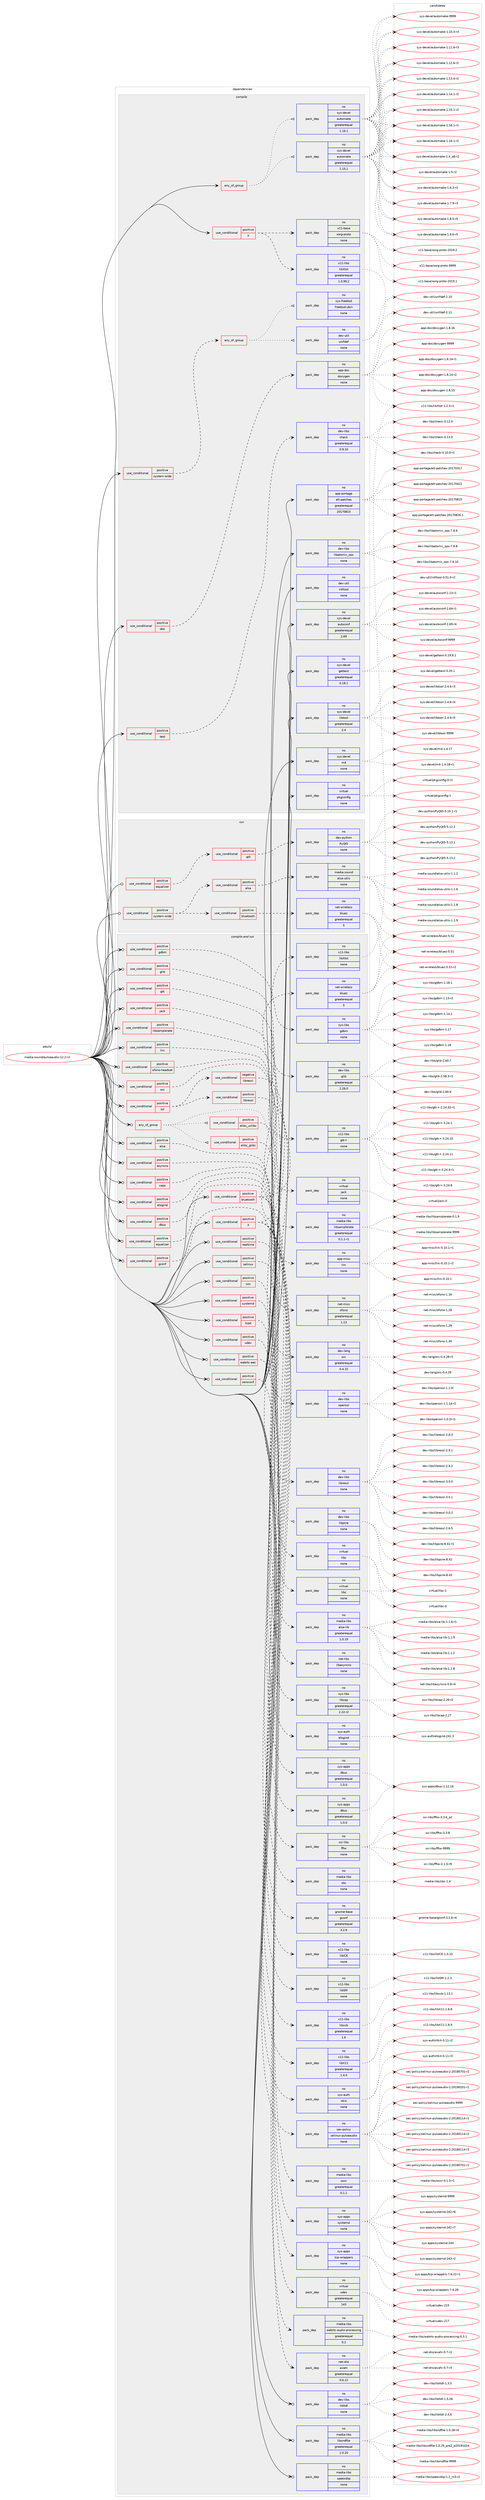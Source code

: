 digraph prolog {

# *************
# Graph options
# *************

newrank=true;
concentrate=true;
compound=true;
graph [rankdir=LR,fontname=Helvetica,fontsize=10,ranksep=1.5];#, ranksep=2.5, nodesep=0.2];
edge  [arrowhead=vee];
node  [fontname=Helvetica,fontsize=10];

# **********
# The ebuild
# **********

subgraph cluster_leftcol {
color=gray;
rank=same;
label=<<i>ebuild</i>>;
id [label="media-sound/pulseaudio-12.2-r2", color=red, width=4, href="../media-sound/pulseaudio-12.2-r2.svg"];
}

# ****************
# The dependencies
# ****************

subgraph cluster_midcol {
color=gray;
label=<<i>dependencies</i>>;
subgraph cluster_compile {
fillcolor="#eeeeee";
style=filled;
label=<<i>compile</i>>;
subgraph any13572 {
dependency802291 [label=<<TABLE BORDER="0" CELLBORDER="1" CELLSPACING="0" CELLPADDING="4"><TR><TD CELLPADDING="10">any_of_group</TD></TR></TABLE>>, shape=none, color=red];subgraph pack593461 {
dependency802292 [label=<<TABLE BORDER="0" CELLBORDER="1" CELLSPACING="0" CELLPADDING="4" WIDTH="220"><TR><TD ROWSPAN="6" CELLPADDING="30">pack_dep</TD></TR><TR><TD WIDTH="110">no</TD></TR><TR><TD>sys-devel</TD></TR><TR><TD>automake</TD></TR><TR><TD>greaterequal</TD></TR><TR><TD>1.16.1</TD></TR></TABLE>>, shape=none, color=blue];
}
dependency802291:e -> dependency802292:w [weight=20,style="dotted",arrowhead="oinv"];
subgraph pack593462 {
dependency802293 [label=<<TABLE BORDER="0" CELLBORDER="1" CELLSPACING="0" CELLPADDING="4" WIDTH="220"><TR><TD ROWSPAN="6" CELLPADDING="30">pack_dep</TD></TR><TR><TD WIDTH="110">no</TD></TR><TR><TD>sys-devel</TD></TR><TR><TD>automake</TD></TR><TR><TD>greaterequal</TD></TR><TR><TD>1.15.1</TD></TR></TABLE>>, shape=none, color=blue];
}
dependency802291:e -> dependency802293:w [weight=20,style="dotted",arrowhead="oinv"];
}
id:e -> dependency802291:w [weight=20,style="solid",arrowhead="vee"];
subgraph cond194810 {
dependency802294 [label=<<TABLE BORDER="0" CELLBORDER="1" CELLSPACING="0" CELLPADDING="4"><TR><TD ROWSPAN="3" CELLPADDING="10">use_conditional</TD></TR><TR><TD>positive</TD></TR><TR><TD>X</TD></TR></TABLE>>, shape=none, color=red];
subgraph pack593463 {
dependency802295 [label=<<TABLE BORDER="0" CELLBORDER="1" CELLSPACING="0" CELLPADDING="4" WIDTH="220"><TR><TD ROWSPAN="6" CELLPADDING="30">pack_dep</TD></TR><TR><TD WIDTH="110">no</TD></TR><TR><TD>x11-base</TD></TR><TR><TD>xorg-proto</TD></TR><TR><TD>none</TD></TR><TR><TD></TD></TR></TABLE>>, shape=none, color=blue];
}
dependency802294:e -> dependency802295:w [weight=20,style="dashed",arrowhead="vee"];
subgraph pack593464 {
dependency802296 [label=<<TABLE BORDER="0" CELLBORDER="1" CELLSPACING="0" CELLPADDING="4" WIDTH="220"><TR><TD ROWSPAN="6" CELLPADDING="30">pack_dep</TD></TR><TR><TD WIDTH="110">no</TD></TR><TR><TD>x11-libs</TD></TR><TR><TD>libXtst</TD></TR><TR><TD>greaterequal</TD></TR><TR><TD>1.0.99.2</TD></TR></TABLE>>, shape=none, color=blue];
}
dependency802294:e -> dependency802296:w [weight=20,style="dashed",arrowhead="vee"];
}
id:e -> dependency802294:w [weight=20,style="solid",arrowhead="vee"];
subgraph cond194811 {
dependency802297 [label=<<TABLE BORDER="0" CELLBORDER="1" CELLSPACING="0" CELLPADDING="4"><TR><TD ROWSPAN="3" CELLPADDING="10">use_conditional</TD></TR><TR><TD>positive</TD></TR><TR><TD>doc</TD></TR></TABLE>>, shape=none, color=red];
subgraph pack593465 {
dependency802298 [label=<<TABLE BORDER="0" CELLBORDER="1" CELLSPACING="0" CELLPADDING="4" WIDTH="220"><TR><TD ROWSPAN="6" CELLPADDING="30">pack_dep</TD></TR><TR><TD WIDTH="110">no</TD></TR><TR><TD>app-doc</TD></TR><TR><TD>doxygen</TD></TR><TR><TD>none</TD></TR><TR><TD></TD></TR></TABLE>>, shape=none, color=blue];
}
dependency802297:e -> dependency802298:w [weight=20,style="dashed",arrowhead="vee"];
}
id:e -> dependency802297:w [weight=20,style="solid",arrowhead="vee"];
subgraph cond194812 {
dependency802299 [label=<<TABLE BORDER="0" CELLBORDER="1" CELLSPACING="0" CELLPADDING="4"><TR><TD ROWSPAN="3" CELLPADDING="10">use_conditional</TD></TR><TR><TD>positive</TD></TR><TR><TD>system-wide</TD></TR></TABLE>>, shape=none, color=red];
subgraph any13573 {
dependency802300 [label=<<TABLE BORDER="0" CELLBORDER="1" CELLSPACING="0" CELLPADDING="4"><TR><TD CELLPADDING="10">any_of_group</TD></TR></TABLE>>, shape=none, color=red];subgraph pack593466 {
dependency802301 [label=<<TABLE BORDER="0" CELLBORDER="1" CELLSPACING="0" CELLPADDING="4" WIDTH="220"><TR><TD ROWSPAN="6" CELLPADDING="30">pack_dep</TD></TR><TR><TD WIDTH="110">no</TD></TR><TR><TD>dev-util</TD></TR><TR><TD>unifdef</TD></TR><TR><TD>none</TD></TR><TR><TD></TD></TR></TABLE>>, shape=none, color=blue];
}
dependency802300:e -> dependency802301:w [weight=20,style="dotted",arrowhead="oinv"];
subgraph pack593467 {
dependency802302 [label=<<TABLE BORDER="0" CELLBORDER="1" CELLSPACING="0" CELLPADDING="4" WIDTH="220"><TR><TD ROWSPAN="6" CELLPADDING="30">pack_dep</TD></TR><TR><TD WIDTH="110">no</TD></TR><TR><TD>sys-freebsd</TD></TR><TR><TD>freebsd-ubin</TD></TR><TR><TD>none</TD></TR><TR><TD></TD></TR></TABLE>>, shape=none, color=blue];
}
dependency802300:e -> dependency802302:w [weight=20,style="dotted",arrowhead="oinv"];
}
dependency802299:e -> dependency802300:w [weight=20,style="dashed",arrowhead="vee"];
}
id:e -> dependency802299:w [weight=20,style="solid",arrowhead="vee"];
subgraph cond194813 {
dependency802303 [label=<<TABLE BORDER="0" CELLBORDER="1" CELLSPACING="0" CELLPADDING="4"><TR><TD ROWSPAN="3" CELLPADDING="10">use_conditional</TD></TR><TR><TD>positive</TD></TR><TR><TD>test</TD></TR></TABLE>>, shape=none, color=red];
subgraph pack593468 {
dependency802304 [label=<<TABLE BORDER="0" CELLBORDER="1" CELLSPACING="0" CELLPADDING="4" WIDTH="220"><TR><TD ROWSPAN="6" CELLPADDING="30">pack_dep</TD></TR><TR><TD WIDTH="110">no</TD></TR><TR><TD>dev-libs</TD></TR><TR><TD>check</TD></TR><TR><TD>greaterequal</TD></TR><TR><TD>0.9.10</TD></TR></TABLE>>, shape=none, color=blue];
}
dependency802303:e -> dependency802304:w [weight=20,style="dashed",arrowhead="vee"];
}
id:e -> dependency802303:w [weight=20,style="solid",arrowhead="vee"];
subgraph pack593469 {
dependency802305 [label=<<TABLE BORDER="0" CELLBORDER="1" CELLSPACING="0" CELLPADDING="4" WIDTH="220"><TR><TD ROWSPAN="6" CELLPADDING="30">pack_dep</TD></TR><TR><TD WIDTH="110">no</TD></TR><TR><TD>app-portage</TD></TR><TR><TD>elt-patches</TD></TR><TR><TD>greaterequal</TD></TR><TR><TD>20170815</TD></TR></TABLE>>, shape=none, color=blue];
}
id:e -> dependency802305:w [weight=20,style="solid",arrowhead="vee"];
subgraph pack593470 {
dependency802306 [label=<<TABLE BORDER="0" CELLBORDER="1" CELLSPACING="0" CELLPADDING="4" WIDTH="220"><TR><TD ROWSPAN="6" CELLPADDING="30">pack_dep</TD></TR><TR><TD WIDTH="110">no</TD></TR><TR><TD>dev-libs</TD></TR><TR><TD>libatomic_ops</TD></TR><TR><TD>none</TD></TR><TR><TD></TD></TR></TABLE>>, shape=none, color=blue];
}
id:e -> dependency802306:w [weight=20,style="solid",arrowhead="vee"];
subgraph pack593471 {
dependency802307 [label=<<TABLE BORDER="0" CELLBORDER="1" CELLSPACING="0" CELLPADDING="4" WIDTH="220"><TR><TD ROWSPAN="6" CELLPADDING="30">pack_dep</TD></TR><TR><TD WIDTH="110">no</TD></TR><TR><TD>dev-util</TD></TR><TR><TD>intltool</TD></TR><TR><TD>none</TD></TR><TR><TD></TD></TR></TABLE>>, shape=none, color=blue];
}
id:e -> dependency802307:w [weight=20,style="solid",arrowhead="vee"];
subgraph pack593472 {
dependency802308 [label=<<TABLE BORDER="0" CELLBORDER="1" CELLSPACING="0" CELLPADDING="4" WIDTH="220"><TR><TD ROWSPAN="6" CELLPADDING="30">pack_dep</TD></TR><TR><TD WIDTH="110">no</TD></TR><TR><TD>sys-devel</TD></TR><TR><TD>autoconf</TD></TR><TR><TD>greaterequal</TD></TR><TR><TD>2.69</TD></TR></TABLE>>, shape=none, color=blue];
}
id:e -> dependency802308:w [weight=20,style="solid",arrowhead="vee"];
subgraph pack593473 {
dependency802309 [label=<<TABLE BORDER="0" CELLBORDER="1" CELLSPACING="0" CELLPADDING="4" WIDTH="220"><TR><TD ROWSPAN="6" CELLPADDING="30">pack_dep</TD></TR><TR><TD WIDTH="110">no</TD></TR><TR><TD>sys-devel</TD></TR><TR><TD>gettext</TD></TR><TR><TD>greaterequal</TD></TR><TR><TD>0.18.1</TD></TR></TABLE>>, shape=none, color=blue];
}
id:e -> dependency802309:w [weight=20,style="solid",arrowhead="vee"];
subgraph pack593474 {
dependency802310 [label=<<TABLE BORDER="0" CELLBORDER="1" CELLSPACING="0" CELLPADDING="4" WIDTH="220"><TR><TD ROWSPAN="6" CELLPADDING="30">pack_dep</TD></TR><TR><TD WIDTH="110">no</TD></TR><TR><TD>sys-devel</TD></TR><TR><TD>libtool</TD></TR><TR><TD>greaterequal</TD></TR><TR><TD>2.4</TD></TR></TABLE>>, shape=none, color=blue];
}
id:e -> dependency802310:w [weight=20,style="solid",arrowhead="vee"];
subgraph pack593475 {
dependency802311 [label=<<TABLE BORDER="0" CELLBORDER="1" CELLSPACING="0" CELLPADDING="4" WIDTH="220"><TR><TD ROWSPAN="6" CELLPADDING="30">pack_dep</TD></TR><TR><TD WIDTH="110">no</TD></TR><TR><TD>sys-devel</TD></TR><TR><TD>m4</TD></TR><TR><TD>none</TD></TR><TR><TD></TD></TR></TABLE>>, shape=none, color=blue];
}
id:e -> dependency802311:w [weight=20,style="solid",arrowhead="vee"];
subgraph pack593476 {
dependency802312 [label=<<TABLE BORDER="0" CELLBORDER="1" CELLSPACING="0" CELLPADDING="4" WIDTH="220"><TR><TD ROWSPAN="6" CELLPADDING="30">pack_dep</TD></TR><TR><TD WIDTH="110">no</TD></TR><TR><TD>virtual</TD></TR><TR><TD>pkgconfig</TD></TR><TR><TD>none</TD></TR><TR><TD></TD></TR></TABLE>>, shape=none, color=blue];
}
id:e -> dependency802312:w [weight=20,style="solid",arrowhead="vee"];
}
subgraph cluster_compileandrun {
fillcolor="#eeeeee";
style=filled;
label=<<i>compile and run</i>>;
subgraph any13574 {
dependency802313 [label=<<TABLE BORDER="0" CELLBORDER="1" CELLSPACING="0" CELLPADDING="4"><TR><TD CELLPADDING="10">any_of_group</TD></TR></TABLE>>, shape=none, color=red];subgraph cond194814 {
dependency802314 [label=<<TABLE BORDER="0" CELLBORDER="1" CELLSPACING="0" CELLPADDING="4"><TR><TD ROWSPAN="3" CELLPADDING="10">use_conditional</TD></TR><TR><TD>positive</TD></TR><TR><TD>elibc_glibc</TD></TR></TABLE>>, shape=none, color=red];
subgraph pack593477 {
dependency802315 [label=<<TABLE BORDER="0" CELLBORDER="1" CELLSPACING="0" CELLPADDING="4" WIDTH="220"><TR><TD ROWSPAN="6" CELLPADDING="30">pack_dep</TD></TR><TR><TD WIDTH="110">no</TD></TR><TR><TD>virtual</TD></TR><TR><TD>libc</TD></TR><TR><TD>none</TD></TR><TR><TD></TD></TR></TABLE>>, shape=none, color=blue];
}
dependency802314:e -> dependency802315:w [weight=20,style="dashed",arrowhead="vee"];
}
dependency802313:e -> dependency802314:w [weight=20,style="dotted",arrowhead="oinv"];
subgraph cond194815 {
dependency802316 [label=<<TABLE BORDER="0" CELLBORDER="1" CELLSPACING="0" CELLPADDING="4"><TR><TD ROWSPAN="3" CELLPADDING="10">use_conditional</TD></TR><TR><TD>positive</TD></TR><TR><TD>elibc_uclibc</TD></TR></TABLE>>, shape=none, color=red];
subgraph pack593478 {
dependency802317 [label=<<TABLE BORDER="0" CELLBORDER="1" CELLSPACING="0" CELLPADDING="4" WIDTH="220"><TR><TD ROWSPAN="6" CELLPADDING="30">pack_dep</TD></TR><TR><TD WIDTH="110">no</TD></TR><TR><TD>virtual</TD></TR><TR><TD>libc</TD></TR><TR><TD>none</TD></TR><TR><TD></TD></TR></TABLE>>, shape=none, color=blue];
}
dependency802316:e -> dependency802317:w [weight=20,style="dashed",arrowhead="vee"];
}
dependency802313:e -> dependency802316:w [weight=20,style="dotted",arrowhead="oinv"];
subgraph pack593479 {
dependency802318 [label=<<TABLE BORDER="0" CELLBORDER="1" CELLSPACING="0" CELLPADDING="4" WIDTH="220"><TR><TD ROWSPAN="6" CELLPADDING="30">pack_dep</TD></TR><TR><TD WIDTH="110">no</TD></TR><TR><TD>dev-libs</TD></TR><TR><TD>libpcre</TD></TR><TR><TD>none</TD></TR><TR><TD></TD></TR></TABLE>>, shape=none, color=blue];
}
dependency802313:e -> dependency802318:w [weight=20,style="dotted",arrowhead="oinv"];
}
id:e -> dependency802313:w [weight=20,style="solid",arrowhead="odotvee"];
subgraph cond194816 {
dependency802319 [label=<<TABLE BORDER="0" CELLBORDER="1" CELLSPACING="0" CELLPADDING="4"><TR><TD ROWSPAN="3" CELLPADDING="10">use_conditional</TD></TR><TR><TD>positive</TD></TR><TR><TD>X</TD></TR></TABLE>>, shape=none, color=red];
subgraph pack593480 {
dependency802320 [label=<<TABLE BORDER="0" CELLBORDER="1" CELLSPACING="0" CELLPADDING="4" WIDTH="220"><TR><TD ROWSPAN="6" CELLPADDING="30">pack_dep</TD></TR><TR><TD WIDTH="110">no</TD></TR><TR><TD>x11-libs</TD></TR><TR><TD>libX11</TD></TR><TR><TD>greaterequal</TD></TR><TR><TD>1.4.0</TD></TR></TABLE>>, shape=none, color=blue];
}
dependency802319:e -> dependency802320:w [weight=20,style="dashed",arrowhead="vee"];
subgraph pack593481 {
dependency802321 [label=<<TABLE BORDER="0" CELLBORDER="1" CELLSPACING="0" CELLPADDING="4" WIDTH="220"><TR><TD ROWSPAN="6" CELLPADDING="30">pack_dep</TD></TR><TR><TD WIDTH="110">no</TD></TR><TR><TD>x11-libs</TD></TR><TR><TD>libxcb</TD></TR><TR><TD>greaterequal</TD></TR><TR><TD>1.6</TD></TR></TABLE>>, shape=none, color=blue];
}
dependency802319:e -> dependency802321:w [weight=20,style="dashed",arrowhead="vee"];
subgraph pack593482 {
dependency802322 [label=<<TABLE BORDER="0" CELLBORDER="1" CELLSPACING="0" CELLPADDING="4" WIDTH="220"><TR><TD ROWSPAN="6" CELLPADDING="30">pack_dep</TD></TR><TR><TD WIDTH="110">no</TD></TR><TR><TD>x11-libs</TD></TR><TR><TD>libSM</TD></TR><TR><TD>none</TD></TR><TR><TD></TD></TR></TABLE>>, shape=none, color=blue];
}
dependency802319:e -> dependency802322:w [weight=20,style="dashed",arrowhead="vee"];
subgraph pack593483 {
dependency802323 [label=<<TABLE BORDER="0" CELLBORDER="1" CELLSPACING="0" CELLPADDING="4" WIDTH="220"><TR><TD ROWSPAN="6" CELLPADDING="30">pack_dep</TD></TR><TR><TD WIDTH="110">no</TD></TR><TR><TD>x11-libs</TD></TR><TR><TD>libICE</TD></TR><TR><TD>none</TD></TR><TR><TD></TD></TR></TABLE>>, shape=none, color=blue];
}
dependency802319:e -> dependency802323:w [weight=20,style="dashed",arrowhead="vee"];
subgraph pack593484 {
dependency802324 [label=<<TABLE BORDER="0" CELLBORDER="1" CELLSPACING="0" CELLPADDING="4" WIDTH="220"><TR><TD ROWSPAN="6" CELLPADDING="30">pack_dep</TD></TR><TR><TD WIDTH="110">no</TD></TR><TR><TD>x11-libs</TD></TR><TR><TD>libXtst</TD></TR><TR><TD>none</TD></TR><TR><TD></TD></TR></TABLE>>, shape=none, color=blue];
}
dependency802319:e -> dependency802324:w [weight=20,style="dashed",arrowhead="vee"];
}
id:e -> dependency802319:w [weight=20,style="solid",arrowhead="odotvee"];
subgraph cond194817 {
dependency802325 [label=<<TABLE BORDER="0" CELLBORDER="1" CELLSPACING="0" CELLPADDING="4"><TR><TD ROWSPAN="3" CELLPADDING="10">use_conditional</TD></TR><TR><TD>positive</TD></TR><TR><TD>alsa</TD></TR></TABLE>>, shape=none, color=red];
subgraph pack593485 {
dependency802326 [label=<<TABLE BORDER="0" CELLBORDER="1" CELLSPACING="0" CELLPADDING="4" WIDTH="220"><TR><TD ROWSPAN="6" CELLPADDING="30">pack_dep</TD></TR><TR><TD WIDTH="110">no</TD></TR><TR><TD>media-libs</TD></TR><TR><TD>alsa-lib</TD></TR><TR><TD>greaterequal</TD></TR><TR><TD>1.0.19</TD></TR></TABLE>>, shape=none, color=blue];
}
dependency802325:e -> dependency802326:w [weight=20,style="dashed",arrowhead="vee"];
}
id:e -> dependency802325:w [weight=20,style="solid",arrowhead="odotvee"];
subgraph cond194818 {
dependency802327 [label=<<TABLE BORDER="0" CELLBORDER="1" CELLSPACING="0" CELLPADDING="4"><TR><TD ROWSPAN="3" CELLPADDING="10">use_conditional</TD></TR><TR><TD>positive</TD></TR><TR><TD>asyncns</TD></TR></TABLE>>, shape=none, color=red];
subgraph pack593486 {
dependency802328 [label=<<TABLE BORDER="0" CELLBORDER="1" CELLSPACING="0" CELLPADDING="4" WIDTH="220"><TR><TD ROWSPAN="6" CELLPADDING="30">pack_dep</TD></TR><TR><TD WIDTH="110">no</TD></TR><TR><TD>net-libs</TD></TR><TR><TD>libasyncns</TD></TR><TR><TD>none</TD></TR><TR><TD></TD></TR></TABLE>>, shape=none, color=blue];
}
dependency802327:e -> dependency802328:w [weight=20,style="dashed",arrowhead="vee"];
}
id:e -> dependency802327:w [weight=20,style="solid",arrowhead="odotvee"];
subgraph cond194819 {
dependency802329 [label=<<TABLE BORDER="0" CELLBORDER="1" CELLSPACING="0" CELLPADDING="4"><TR><TD ROWSPAN="3" CELLPADDING="10">use_conditional</TD></TR><TR><TD>positive</TD></TR><TR><TD>bluetooth</TD></TR></TABLE>>, shape=none, color=red];
subgraph pack593487 {
dependency802330 [label=<<TABLE BORDER="0" CELLBORDER="1" CELLSPACING="0" CELLPADDING="4" WIDTH="220"><TR><TD ROWSPAN="6" CELLPADDING="30">pack_dep</TD></TR><TR><TD WIDTH="110">no</TD></TR><TR><TD>net-wireless</TD></TR><TR><TD>bluez</TD></TR><TR><TD>greaterequal</TD></TR><TR><TD>5</TD></TR></TABLE>>, shape=none, color=blue];
}
dependency802329:e -> dependency802330:w [weight=20,style="dashed",arrowhead="vee"];
subgraph pack593488 {
dependency802331 [label=<<TABLE BORDER="0" CELLBORDER="1" CELLSPACING="0" CELLPADDING="4" WIDTH="220"><TR><TD ROWSPAN="6" CELLPADDING="30">pack_dep</TD></TR><TR><TD WIDTH="110">no</TD></TR><TR><TD>sys-apps</TD></TR><TR><TD>dbus</TD></TR><TR><TD>greaterequal</TD></TR><TR><TD>1.0.0</TD></TR></TABLE>>, shape=none, color=blue];
}
dependency802329:e -> dependency802331:w [weight=20,style="dashed",arrowhead="vee"];
subgraph pack593489 {
dependency802332 [label=<<TABLE BORDER="0" CELLBORDER="1" CELLSPACING="0" CELLPADDING="4" WIDTH="220"><TR><TD ROWSPAN="6" CELLPADDING="30">pack_dep</TD></TR><TR><TD WIDTH="110">no</TD></TR><TR><TD>media-libs</TD></TR><TR><TD>sbc</TD></TR><TR><TD>none</TD></TR><TR><TD></TD></TR></TABLE>>, shape=none, color=blue];
}
dependency802329:e -> dependency802332:w [weight=20,style="dashed",arrowhead="vee"];
}
id:e -> dependency802329:w [weight=20,style="solid",arrowhead="odotvee"];
subgraph cond194820 {
dependency802333 [label=<<TABLE BORDER="0" CELLBORDER="1" CELLSPACING="0" CELLPADDING="4"><TR><TD ROWSPAN="3" CELLPADDING="10">use_conditional</TD></TR><TR><TD>positive</TD></TR><TR><TD>caps</TD></TR></TABLE>>, shape=none, color=red];
subgraph pack593490 {
dependency802334 [label=<<TABLE BORDER="0" CELLBORDER="1" CELLSPACING="0" CELLPADDING="4" WIDTH="220"><TR><TD ROWSPAN="6" CELLPADDING="30">pack_dep</TD></TR><TR><TD WIDTH="110">no</TD></TR><TR><TD>sys-libs</TD></TR><TR><TD>libcap</TD></TR><TR><TD>greaterequal</TD></TR><TR><TD>2.22-r2</TD></TR></TABLE>>, shape=none, color=blue];
}
dependency802333:e -> dependency802334:w [weight=20,style="dashed",arrowhead="vee"];
}
id:e -> dependency802333:w [weight=20,style="solid",arrowhead="odotvee"];
subgraph cond194821 {
dependency802335 [label=<<TABLE BORDER="0" CELLBORDER="1" CELLSPACING="0" CELLPADDING="4"><TR><TD ROWSPAN="3" CELLPADDING="10">use_conditional</TD></TR><TR><TD>positive</TD></TR><TR><TD>dbus</TD></TR></TABLE>>, shape=none, color=red];
subgraph pack593491 {
dependency802336 [label=<<TABLE BORDER="0" CELLBORDER="1" CELLSPACING="0" CELLPADDING="4" WIDTH="220"><TR><TD ROWSPAN="6" CELLPADDING="30">pack_dep</TD></TR><TR><TD WIDTH="110">no</TD></TR><TR><TD>sys-apps</TD></TR><TR><TD>dbus</TD></TR><TR><TD>greaterequal</TD></TR><TR><TD>1.0.0</TD></TR></TABLE>>, shape=none, color=blue];
}
dependency802335:e -> dependency802336:w [weight=20,style="dashed",arrowhead="vee"];
}
id:e -> dependency802335:w [weight=20,style="solid",arrowhead="odotvee"];
subgraph cond194822 {
dependency802337 [label=<<TABLE BORDER="0" CELLBORDER="1" CELLSPACING="0" CELLPADDING="4"><TR><TD ROWSPAN="3" CELLPADDING="10">use_conditional</TD></TR><TR><TD>positive</TD></TR><TR><TD>elogind</TD></TR></TABLE>>, shape=none, color=red];
subgraph pack593492 {
dependency802338 [label=<<TABLE BORDER="0" CELLBORDER="1" CELLSPACING="0" CELLPADDING="4" WIDTH="220"><TR><TD ROWSPAN="6" CELLPADDING="30">pack_dep</TD></TR><TR><TD WIDTH="110">no</TD></TR><TR><TD>sys-auth</TD></TR><TR><TD>elogind</TD></TR><TR><TD>none</TD></TR><TR><TD></TD></TR></TABLE>>, shape=none, color=blue];
}
dependency802337:e -> dependency802338:w [weight=20,style="dashed",arrowhead="vee"];
}
id:e -> dependency802337:w [weight=20,style="solid",arrowhead="odotvee"];
subgraph cond194823 {
dependency802339 [label=<<TABLE BORDER="0" CELLBORDER="1" CELLSPACING="0" CELLPADDING="4"><TR><TD ROWSPAN="3" CELLPADDING="10">use_conditional</TD></TR><TR><TD>positive</TD></TR><TR><TD>equalizer</TD></TR></TABLE>>, shape=none, color=red];
subgraph pack593493 {
dependency802340 [label=<<TABLE BORDER="0" CELLBORDER="1" CELLSPACING="0" CELLPADDING="4" WIDTH="220"><TR><TD ROWSPAN="6" CELLPADDING="30">pack_dep</TD></TR><TR><TD WIDTH="110">no</TD></TR><TR><TD>sci-libs</TD></TR><TR><TD>fftw</TD></TR><TR><TD>none</TD></TR><TR><TD></TD></TR></TABLE>>, shape=none, color=blue];
}
dependency802339:e -> dependency802340:w [weight=20,style="dashed",arrowhead="vee"];
}
id:e -> dependency802339:w [weight=20,style="solid",arrowhead="odotvee"];
subgraph cond194824 {
dependency802341 [label=<<TABLE BORDER="0" CELLBORDER="1" CELLSPACING="0" CELLPADDING="4"><TR><TD ROWSPAN="3" CELLPADDING="10">use_conditional</TD></TR><TR><TD>positive</TD></TR><TR><TD>gconf</TD></TR></TABLE>>, shape=none, color=red];
subgraph pack593494 {
dependency802342 [label=<<TABLE BORDER="0" CELLBORDER="1" CELLSPACING="0" CELLPADDING="4" WIDTH="220"><TR><TD ROWSPAN="6" CELLPADDING="30">pack_dep</TD></TR><TR><TD WIDTH="110">no</TD></TR><TR><TD>gnome-base</TD></TR><TR><TD>gconf</TD></TR><TR><TD>greaterequal</TD></TR><TR><TD>3.2.6</TD></TR></TABLE>>, shape=none, color=blue];
}
dependency802341:e -> dependency802342:w [weight=20,style="dashed",arrowhead="vee"];
}
id:e -> dependency802341:w [weight=20,style="solid",arrowhead="odotvee"];
subgraph cond194825 {
dependency802343 [label=<<TABLE BORDER="0" CELLBORDER="1" CELLSPACING="0" CELLPADDING="4"><TR><TD ROWSPAN="3" CELLPADDING="10">use_conditional</TD></TR><TR><TD>positive</TD></TR><TR><TD>gdbm</TD></TR></TABLE>>, shape=none, color=red];
subgraph pack593495 {
dependency802344 [label=<<TABLE BORDER="0" CELLBORDER="1" CELLSPACING="0" CELLPADDING="4" WIDTH="220"><TR><TD ROWSPAN="6" CELLPADDING="30">pack_dep</TD></TR><TR><TD WIDTH="110">no</TD></TR><TR><TD>sys-libs</TD></TR><TR><TD>gdbm</TD></TR><TR><TD>none</TD></TR><TR><TD></TD></TR></TABLE>>, shape=none, color=blue];
}
dependency802343:e -> dependency802344:w [weight=20,style="dashed",arrowhead="vee"];
}
id:e -> dependency802343:w [weight=20,style="solid",arrowhead="odotvee"];
subgraph cond194826 {
dependency802345 [label=<<TABLE BORDER="0" CELLBORDER="1" CELLSPACING="0" CELLPADDING="4"><TR><TD ROWSPAN="3" CELLPADDING="10">use_conditional</TD></TR><TR><TD>positive</TD></TR><TR><TD>glib</TD></TR></TABLE>>, shape=none, color=red];
subgraph pack593496 {
dependency802346 [label=<<TABLE BORDER="0" CELLBORDER="1" CELLSPACING="0" CELLPADDING="4" WIDTH="220"><TR><TD ROWSPAN="6" CELLPADDING="30">pack_dep</TD></TR><TR><TD WIDTH="110">no</TD></TR><TR><TD>dev-libs</TD></TR><TR><TD>glib</TD></TR><TR><TD>greaterequal</TD></TR><TR><TD>2.26.0</TD></TR></TABLE>>, shape=none, color=blue];
}
dependency802345:e -> dependency802346:w [weight=20,style="dashed",arrowhead="vee"];
}
id:e -> dependency802345:w [weight=20,style="solid",arrowhead="odotvee"];
subgraph cond194827 {
dependency802347 [label=<<TABLE BORDER="0" CELLBORDER="1" CELLSPACING="0" CELLPADDING="4"><TR><TD ROWSPAN="3" CELLPADDING="10">use_conditional</TD></TR><TR><TD>positive</TD></TR><TR><TD>gtk</TD></TR></TABLE>>, shape=none, color=red];
subgraph pack593497 {
dependency802348 [label=<<TABLE BORDER="0" CELLBORDER="1" CELLSPACING="0" CELLPADDING="4" WIDTH="220"><TR><TD ROWSPAN="6" CELLPADDING="30">pack_dep</TD></TR><TR><TD WIDTH="110">no</TD></TR><TR><TD>x11-libs</TD></TR><TR><TD>gtk+</TD></TR><TR><TD>none</TD></TR><TR><TD></TD></TR></TABLE>>, shape=none, color=blue];
}
dependency802347:e -> dependency802348:w [weight=20,style="dashed",arrowhead="vee"];
}
id:e -> dependency802347:w [weight=20,style="solid",arrowhead="odotvee"];
subgraph cond194828 {
dependency802349 [label=<<TABLE BORDER="0" CELLBORDER="1" CELLSPACING="0" CELLPADDING="4"><TR><TD ROWSPAN="3" CELLPADDING="10">use_conditional</TD></TR><TR><TD>positive</TD></TR><TR><TD>jack</TD></TR></TABLE>>, shape=none, color=red];
subgraph pack593498 {
dependency802350 [label=<<TABLE BORDER="0" CELLBORDER="1" CELLSPACING="0" CELLPADDING="4" WIDTH="220"><TR><TD ROWSPAN="6" CELLPADDING="30">pack_dep</TD></TR><TR><TD WIDTH="110">no</TD></TR><TR><TD>virtual</TD></TR><TR><TD>jack</TD></TR><TR><TD>none</TD></TR><TR><TD></TD></TR></TABLE>>, shape=none, color=blue];
}
dependency802349:e -> dependency802350:w [weight=20,style="dashed",arrowhead="vee"];
}
id:e -> dependency802349:w [weight=20,style="solid",arrowhead="odotvee"];
subgraph cond194829 {
dependency802351 [label=<<TABLE BORDER="0" CELLBORDER="1" CELLSPACING="0" CELLPADDING="4"><TR><TD ROWSPAN="3" CELLPADDING="10">use_conditional</TD></TR><TR><TD>positive</TD></TR><TR><TD>libsamplerate</TD></TR></TABLE>>, shape=none, color=red];
subgraph pack593499 {
dependency802352 [label=<<TABLE BORDER="0" CELLBORDER="1" CELLSPACING="0" CELLPADDING="4" WIDTH="220"><TR><TD ROWSPAN="6" CELLPADDING="30">pack_dep</TD></TR><TR><TD WIDTH="110">no</TD></TR><TR><TD>media-libs</TD></TR><TR><TD>libsamplerate</TD></TR><TR><TD>greaterequal</TD></TR><TR><TD>0.1.1-r1</TD></TR></TABLE>>, shape=none, color=blue];
}
dependency802351:e -> dependency802352:w [weight=20,style="dashed",arrowhead="vee"];
}
id:e -> dependency802351:w [weight=20,style="solid",arrowhead="odotvee"];
subgraph cond194830 {
dependency802353 [label=<<TABLE BORDER="0" CELLBORDER="1" CELLSPACING="0" CELLPADDING="4"><TR><TD ROWSPAN="3" CELLPADDING="10">use_conditional</TD></TR><TR><TD>positive</TD></TR><TR><TD>lirc</TD></TR></TABLE>>, shape=none, color=red];
subgraph pack593500 {
dependency802354 [label=<<TABLE BORDER="0" CELLBORDER="1" CELLSPACING="0" CELLPADDING="4" WIDTH="220"><TR><TD ROWSPAN="6" CELLPADDING="30">pack_dep</TD></TR><TR><TD WIDTH="110">no</TD></TR><TR><TD>app-misc</TD></TR><TR><TD>lirc</TD></TR><TR><TD>none</TD></TR><TR><TD></TD></TR></TABLE>>, shape=none, color=blue];
}
dependency802353:e -> dependency802354:w [weight=20,style="dashed",arrowhead="vee"];
}
id:e -> dependency802353:w [weight=20,style="solid",arrowhead="odotvee"];
subgraph cond194831 {
dependency802355 [label=<<TABLE BORDER="0" CELLBORDER="1" CELLSPACING="0" CELLPADDING="4"><TR><TD ROWSPAN="3" CELLPADDING="10">use_conditional</TD></TR><TR><TD>positive</TD></TR><TR><TD>ofono-headset</TD></TR></TABLE>>, shape=none, color=red];
subgraph pack593501 {
dependency802356 [label=<<TABLE BORDER="0" CELLBORDER="1" CELLSPACING="0" CELLPADDING="4" WIDTH="220"><TR><TD ROWSPAN="6" CELLPADDING="30">pack_dep</TD></TR><TR><TD WIDTH="110">no</TD></TR><TR><TD>net-misc</TD></TR><TR><TD>ofono</TD></TR><TR><TD>greaterequal</TD></TR><TR><TD>1.13</TD></TR></TABLE>>, shape=none, color=blue];
}
dependency802355:e -> dependency802356:w [weight=20,style="dashed",arrowhead="vee"];
}
id:e -> dependency802355:w [weight=20,style="solid",arrowhead="odotvee"];
subgraph cond194832 {
dependency802357 [label=<<TABLE BORDER="0" CELLBORDER="1" CELLSPACING="0" CELLPADDING="4"><TR><TD ROWSPAN="3" CELLPADDING="10">use_conditional</TD></TR><TR><TD>positive</TD></TR><TR><TD>orc</TD></TR></TABLE>>, shape=none, color=red];
subgraph pack593502 {
dependency802358 [label=<<TABLE BORDER="0" CELLBORDER="1" CELLSPACING="0" CELLPADDING="4" WIDTH="220"><TR><TD ROWSPAN="6" CELLPADDING="30">pack_dep</TD></TR><TR><TD WIDTH="110">no</TD></TR><TR><TD>dev-lang</TD></TR><TR><TD>orc</TD></TR><TR><TD>greaterequal</TD></TR><TR><TD>0.4.15</TD></TR></TABLE>>, shape=none, color=blue];
}
dependency802357:e -> dependency802358:w [weight=20,style="dashed",arrowhead="vee"];
}
id:e -> dependency802357:w [weight=20,style="solid",arrowhead="odotvee"];
subgraph cond194833 {
dependency802359 [label=<<TABLE BORDER="0" CELLBORDER="1" CELLSPACING="0" CELLPADDING="4"><TR><TD ROWSPAN="3" CELLPADDING="10">use_conditional</TD></TR><TR><TD>positive</TD></TR><TR><TD>realtime</TD></TR></TABLE>>, shape=none, color=red];
subgraph pack593503 {
dependency802360 [label=<<TABLE BORDER="0" CELLBORDER="1" CELLSPACING="0" CELLPADDING="4" WIDTH="220"><TR><TD ROWSPAN="6" CELLPADDING="30">pack_dep</TD></TR><TR><TD WIDTH="110">no</TD></TR><TR><TD>sys-auth</TD></TR><TR><TD>rtkit</TD></TR><TR><TD>none</TD></TR><TR><TD></TD></TR></TABLE>>, shape=none, color=blue];
}
dependency802359:e -> dependency802360:w [weight=20,style="dashed",arrowhead="vee"];
}
id:e -> dependency802359:w [weight=20,style="solid",arrowhead="odotvee"];
subgraph cond194834 {
dependency802361 [label=<<TABLE BORDER="0" CELLBORDER="1" CELLSPACING="0" CELLPADDING="4"><TR><TD ROWSPAN="3" CELLPADDING="10">use_conditional</TD></TR><TR><TD>positive</TD></TR><TR><TD>selinux</TD></TR></TABLE>>, shape=none, color=red];
subgraph pack593504 {
dependency802362 [label=<<TABLE BORDER="0" CELLBORDER="1" CELLSPACING="0" CELLPADDING="4" WIDTH="220"><TR><TD ROWSPAN="6" CELLPADDING="30">pack_dep</TD></TR><TR><TD WIDTH="110">no</TD></TR><TR><TD>sec-policy</TD></TR><TR><TD>selinux-pulseaudio</TD></TR><TR><TD>none</TD></TR><TR><TD></TD></TR></TABLE>>, shape=none, color=blue];
}
dependency802361:e -> dependency802362:w [weight=20,style="dashed",arrowhead="vee"];
}
id:e -> dependency802361:w [weight=20,style="solid",arrowhead="odotvee"];
subgraph cond194835 {
dependency802363 [label=<<TABLE BORDER="0" CELLBORDER="1" CELLSPACING="0" CELLPADDING="4"><TR><TD ROWSPAN="3" CELLPADDING="10">use_conditional</TD></TR><TR><TD>positive</TD></TR><TR><TD>sox</TD></TR></TABLE>>, shape=none, color=red];
subgraph pack593505 {
dependency802364 [label=<<TABLE BORDER="0" CELLBORDER="1" CELLSPACING="0" CELLPADDING="4" WIDTH="220"><TR><TD ROWSPAN="6" CELLPADDING="30">pack_dep</TD></TR><TR><TD WIDTH="110">no</TD></TR><TR><TD>media-libs</TD></TR><TR><TD>soxr</TD></TR><TR><TD>greaterequal</TD></TR><TR><TD>0.1.1</TD></TR></TABLE>>, shape=none, color=blue];
}
dependency802363:e -> dependency802364:w [weight=20,style="dashed",arrowhead="vee"];
}
id:e -> dependency802363:w [weight=20,style="solid",arrowhead="odotvee"];
subgraph cond194836 {
dependency802365 [label=<<TABLE BORDER="0" CELLBORDER="1" CELLSPACING="0" CELLPADDING="4"><TR><TD ROWSPAN="3" CELLPADDING="10">use_conditional</TD></TR><TR><TD>positive</TD></TR><TR><TD>ssl</TD></TR></TABLE>>, shape=none, color=red];
subgraph cond194837 {
dependency802366 [label=<<TABLE BORDER="0" CELLBORDER="1" CELLSPACING="0" CELLPADDING="4"><TR><TD ROWSPAN="3" CELLPADDING="10">use_conditional</TD></TR><TR><TD>negative</TD></TR><TR><TD>libressl</TD></TR></TABLE>>, shape=none, color=red];
subgraph pack593506 {
dependency802367 [label=<<TABLE BORDER="0" CELLBORDER="1" CELLSPACING="0" CELLPADDING="4" WIDTH="220"><TR><TD ROWSPAN="6" CELLPADDING="30">pack_dep</TD></TR><TR><TD WIDTH="110">no</TD></TR><TR><TD>dev-libs</TD></TR><TR><TD>openssl</TD></TR><TR><TD>none</TD></TR><TR><TD></TD></TR></TABLE>>, shape=none, color=blue];
}
dependency802366:e -> dependency802367:w [weight=20,style="dashed",arrowhead="vee"];
}
dependency802365:e -> dependency802366:w [weight=20,style="dashed",arrowhead="vee"];
subgraph cond194838 {
dependency802368 [label=<<TABLE BORDER="0" CELLBORDER="1" CELLSPACING="0" CELLPADDING="4"><TR><TD ROWSPAN="3" CELLPADDING="10">use_conditional</TD></TR><TR><TD>positive</TD></TR><TR><TD>libressl</TD></TR></TABLE>>, shape=none, color=red];
subgraph pack593507 {
dependency802369 [label=<<TABLE BORDER="0" CELLBORDER="1" CELLSPACING="0" CELLPADDING="4" WIDTH="220"><TR><TD ROWSPAN="6" CELLPADDING="30">pack_dep</TD></TR><TR><TD WIDTH="110">no</TD></TR><TR><TD>dev-libs</TD></TR><TR><TD>libressl</TD></TR><TR><TD>none</TD></TR><TR><TD></TD></TR></TABLE>>, shape=none, color=blue];
}
dependency802368:e -> dependency802369:w [weight=20,style="dashed",arrowhead="vee"];
}
dependency802365:e -> dependency802368:w [weight=20,style="dashed",arrowhead="vee"];
}
id:e -> dependency802365:w [weight=20,style="solid",arrowhead="odotvee"];
subgraph cond194839 {
dependency802370 [label=<<TABLE BORDER="0" CELLBORDER="1" CELLSPACING="0" CELLPADDING="4"><TR><TD ROWSPAN="3" CELLPADDING="10">use_conditional</TD></TR><TR><TD>positive</TD></TR><TR><TD>systemd</TD></TR></TABLE>>, shape=none, color=red];
subgraph pack593508 {
dependency802371 [label=<<TABLE BORDER="0" CELLBORDER="1" CELLSPACING="0" CELLPADDING="4" WIDTH="220"><TR><TD ROWSPAN="6" CELLPADDING="30">pack_dep</TD></TR><TR><TD WIDTH="110">no</TD></TR><TR><TD>sys-apps</TD></TR><TR><TD>systemd</TD></TR><TR><TD>none</TD></TR><TR><TD></TD></TR></TABLE>>, shape=none, color=blue];
}
dependency802370:e -> dependency802371:w [weight=20,style="dashed",arrowhead="vee"];
}
id:e -> dependency802370:w [weight=20,style="solid",arrowhead="odotvee"];
subgraph cond194840 {
dependency802372 [label=<<TABLE BORDER="0" CELLBORDER="1" CELLSPACING="0" CELLPADDING="4"><TR><TD ROWSPAN="3" CELLPADDING="10">use_conditional</TD></TR><TR><TD>positive</TD></TR><TR><TD>tcpd</TD></TR></TABLE>>, shape=none, color=red];
subgraph pack593509 {
dependency802373 [label=<<TABLE BORDER="0" CELLBORDER="1" CELLSPACING="0" CELLPADDING="4" WIDTH="220"><TR><TD ROWSPAN="6" CELLPADDING="30">pack_dep</TD></TR><TR><TD WIDTH="110">no</TD></TR><TR><TD>sys-apps</TD></TR><TR><TD>tcp-wrappers</TD></TR><TR><TD>none</TD></TR><TR><TD></TD></TR></TABLE>>, shape=none, color=blue];
}
dependency802372:e -> dependency802373:w [weight=20,style="dashed",arrowhead="vee"];
}
id:e -> dependency802372:w [weight=20,style="solid",arrowhead="odotvee"];
subgraph cond194841 {
dependency802374 [label=<<TABLE BORDER="0" CELLBORDER="1" CELLSPACING="0" CELLPADDING="4"><TR><TD ROWSPAN="3" CELLPADDING="10">use_conditional</TD></TR><TR><TD>positive</TD></TR><TR><TD>udev</TD></TR></TABLE>>, shape=none, color=red];
subgraph pack593510 {
dependency802375 [label=<<TABLE BORDER="0" CELLBORDER="1" CELLSPACING="0" CELLPADDING="4" WIDTH="220"><TR><TD ROWSPAN="6" CELLPADDING="30">pack_dep</TD></TR><TR><TD WIDTH="110">no</TD></TR><TR><TD>virtual</TD></TR><TR><TD>udev</TD></TR><TR><TD>greaterequal</TD></TR><TR><TD>143</TD></TR></TABLE>>, shape=none, color=blue];
}
dependency802374:e -> dependency802375:w [weight=20,style="dashed",arrowhead="vee"];
}
id:e -> dependency802374:w [weight=20,style="solid",arrowhead="odotvee"];
subgraph cond194842 {
dependency802376 [label=<<TABLE BORDER="0" CELLBORDER="1" CELLSPACING="0" CELLPADDING="4"><TR><TD ROWSPAN="3" CELLPADDING="10">use_conditional</TD></TR><TR><TD>positive</TD></TR><TR><TD>webrtc-aec</TD></TR></TABLE>>, shape=none, color=red];
subgraph pack593511 {
dependency802377 [label=<<TABLE BORDER="0" CELLBORDER="1" CELLSPACING="0" CELLPADDING="4" WIDTH="220"><TR><TD ROWSPAN="6" CELLPADDING="30">pack_dep</TD></TR><TR><TD WIDTH="110">no</TD></TR><TR><TD>media-libs</TD></TR><TR><TD>webrtc-audio-processing</TD></TR><TR><TD>greaterequal</TD></TR><TR><TD>0.2</TD></TR></TABLE>>, shape=none, color=blue];
}
dependency802376:e -> dependency802377:w [weight=20,style="dashed",arrowhead="vee"];
}
id:e -> dependency802376:w [weight=20,style="solid",arrowhead="odotvee"];
subgraph cond194843 {
dependency802378 [label=<<TABLE BORDER="0" CELLBORDER="1" CELLSPACING="0" CELLPADDING="4"><TR><TD ROWSPAN="3" CELLPADDING="10">use_conditional</TD></TR><TR><TD>positive</TD></TR><TR><TD>zeroconf</TD></TR></TABLE>>, shape=none, color=red];
subgraph pack593512 {
dependency802379 [label=<<TABLE BORDER="0" CELLBORDER="1" CELLSPACING="0" CELLPADDING="4" WIDTH="220"><TR><TD ROWSPAN="6" CELLPADDING="30">pack_dep</TD></TR><TR><TD WIDTH="110">no</TD></TR><TR><TD>net-dns</TD></TR><TR><TD>avahi</TD></TR><TR><TD>greaterequal</TD></TR><TR><TD>0.6.12</TD></TR></TABLE>>, shape=none, color=blue];
}
dependency802378:e -> dependency802379:w [weight=20,style="dashed",arrowhead="vee"];
}
id:e -> dependency802378:w [weight=20,style="solid",arrowhead="odotvee"];
subgraph pack593513 {
dependency802380 [label=<<TABLE BORDER="0" CELLBORDER="1" CELLSPACING="0" CELLPADDING="4" WIDTH="220"><TR><TD ROWSPAN="6" CELLPADDING="30">pack_dep</TD></TR><TR><TD WIDTH="110">no</TD></TR><TR><TD>dev-libs</TD></TR><TR><TD>libltdl</TD></TR><TR><TD>none</TD></TR><TR><TD></TD></TR></TABLE>>, shape=none, color=blue];
}
id:e -> dependency802380:w [weight=20,style="solid",arrowhead="odotvee"];
subgraph pack593514 {
dependency802381 [label=<<TABLE BORDER="0" CELLBORDER="1" CELLSPACING="0" CELLPADDING="4" WIDTH="220"><TR><TD ROWSPAN="6" CELLPADDING="30">pack_dep</TD></TR><TR><TD WIDTH="110">no</TD></TR><TR><TD>media-libs</TD></TR><TR><TD>libsndfile</TD></TR><TR><TD>greaterequal</TD></TR><TR><TD>1.0.20</TD></TR></TABLE>>, shape=none, color=blue];
}
id:e -> dependency802381:w [weight=20,style="solid",arrowhead="odotvee"];
subgraph pack593515 {
dependency802382 [label=<<TABLE BORDER="0" CELLBORDER="1" CELLSPACING="0" CELLPADDING="4" WIDTH="220"><TR><TD ROWSPAN="6" CELLPADDING="30">pack_dep</TD></TR><TR><TD WIDTH="110">no</TD></TR><TR><TD>media-libs</TD></TR><TR><TD>speexdsp</TD></TR><TR><TD>none</TD></TR><TR><TD></TD></TR></TABLE>>, shape=none, color=blue];
}
id:e -> dependency802382:w [weight=20,style="solid",arrowhead="odotvee"];
}
subgraph cluster_run {
fillcolor="#eeeeee";
style=filled;
label=<<i>run</i>>;
subgraph cond194844 {
dependency802383 [label=<<TABLE BORDER="0" CELLBORDER="1" CELLSPACING="0" CELLPADDING="4"><TR><TD ROWSPAN="3" CELLPADDING="10">use_conditional</TD></TR><TR><TD>positive</TD></TR><TR><TD>equalizer</TD></TR></TABLE>>, shape=none, color=red];
subgraph cond194845 {
dependency802384 [label=<<TABLE BORDER="0" CELLBORDER="1" CELLSPACING="0" CELLPADDING="4"><TR><TD ROWSPAN="3" CELLPADDING="10">use_conditional</TD></TR><TR><TD>positive</TD></TR><TR><TD>qt5</TD></TR></TABLE>>, shape=none, color=red];
subgraph pack593516 {
dependency802385 [label=<<TABLE BORDER="0" CELLBORDER="1" CELLSPACING="0" CELLPADDING="4" WIDTH="220"><TR><TD ROWSPAN="6" CELLPADDING="30">pack_dep</TD></TR><TR><TD WIDTH="110">no</TD></TR><TR><TD>dev-python</TD></TR><TR><TD>PyQt5</TD></TR><TR><TD>none</TD></TR><TR><TD></TD></TR></TABLE>>, shape=none, color=blue];
}
dependency802384:e -> dependency802385:w [weight=20,style="dashed",arrowhead="vee"];
}
dependency802383:e -> dependency802384:w [weight=20,style="dashed",arrowhead="vee"];
}
id:e -> dependency802383:w [weight=20,style="solid",arrowhead="odot"];
subgraph cond194846 {
dependency802386 [label=<<TABLE BORDER="0" CELLBORDER="1" CELLSPACING="0" CELLPADDING="4"><TR><TD ROWSPAN="3" CELLPADDING="10">use_conditional</TD></TR><TR><TD>positive</TD></TR><TR><TD>system-wide</TD></TR></TABLE>>, shape=none, color=red];
subgraph cond194847 {
dependency802387 [label=<<TABLE BORDER="0" CELLBORDER="1" CELLSPACING="0" CELLPADDING="4"><TR><TD ROWSPAN="3" CELLPADDING="10">use_conditional</TD></TR><TR><TD>positive</TD></TR><TR><TD>alsa</TD></TR></TABLE>>, shape=none, color=red];
subgraph pack593517 {
dependency802388 [label=<<TABLE BORDER="0" CELLBORDER="1" CELLSPACING="0" CELLPADDING="4" WIDTH="220"><TR><TD ROWSPAN="6" CELLPADDING="30">pack_dep</TD></TR><TR><TD WIDTH="110">no</TD></TR><TR><TD>media-sound</TD></TR><TR><TD>alsa-utils</TD></TR><TR><TD>none</TD></TR><TR><TD></TD></TR></TABLE>>, shape=none, color=blue];
}
dependency802387:e -> dependency802388:w [weight=20,style="dashed",arrowhead="vee"];
}
dependency802386:e -> dependency802387:w [weight=20,style="dashed",arrowhead="vee"];
subgraph cond194848 {
dependency802389 [label=<<TABLE BORDER="0" CELLBORDER="1" CELLSPACING="0" CELLPADDING="4"><TR><TD ROWSPAN="3" CELLPADDING="10">use_conditional</TD></TR><TR><TD>positive</TD></TR><TR><TD>bluetooth</TD></TR></TABLE>>, shape=none, color=red];
subgraph pack593518 {
dependency802390 [label=<<TABLE BORDER="0" CELLBORDER="1" CELLSPACING="0" CELLPADDING="4" WIDTH="220"><TR><TD ROWSPAN="6" CELLPADDING="30">pack_dep</TD></TR><TR><TD WIDTH="110">no</TD></TR><TR><TD>net-wireless</TD></TR><TR><TD>bluez</TD></TR><TR><TD>greaterequal</TD></TR><TR><TD>5</TD></TR></TABLE>>, shape=none, color=blue];
}
dependency802389:e -> dependency802390:w [weight=20,style="dashed",arrowhead="vee"];
}
dependency802386:e -> dependency802389:w [weight=20,style="dashed",arrowhead="vee"];
}
id:e -> dependency802386:w [weight=20,style="solid",arrowhead="odot"];
}
}

# **************
# The candidates
# **************

subgraph cluster_choices {
rank=same;
color=gray;
label=<<i>candidates</i>>;

subgraph choice593461 {
color=black;
nodesep=1;
choice11512111545100101118101108479711711611110997107101454946494846514511451 [label="sys-devel/automake-1.10.3-r3", color=red, width=4,href="../sys-devel/automake-1.10.3-r3.svg"];
choice11512111545100101118101108479711711611110997107101454946494946544511451 [label="sys-devel/automake-1.11.6-r3", color=red, width=4,href="../sys-devel/automake-1.11.6-r3.svg"];
choice11512111545100101118101108479711711611110997107101454946495046544511450 [label="sys-devel/automake-1.12.6-r2", color=red, width=4,href="../sys-devel/automake-1.12.6-r2.svg"];
choice11512111545100101118101108479711711611110997107101454946495146524511450 [label="sys-devel/automake-1.13.4-r2", color=red, width=4,href="../sys-devel/automake-1.13.4-r2.svg"];
choice11512111545100101118101108479711711611110997107101454946495246494511450 [label="sys-devel/automake-1.14.1-r2", color=red, width=4,href="../sys-devel/automake-1.14.1-r2.svg"];
choice11512111545100101118101108479711711611110997107101454946495346494511450 [label="sys-devel/automake-1.15.1-r2", color=red, width=4,href="../sys-devel/automake-1.15.1-r2.svg"];
choice11512111545100101118101108479711711611110997107101454946495446494511449 [label="sys-devel/automake-1.16.1-r1", color=red, width=4,href="../sys-devel/automake-1.16.1-r1.svg"];
choice11512111545100101118101108479711711611110997107101454946495446494511450 [label="sys-devel/automake-1.16.1-r2", color=red, width=4,href="../sys-devel/automake-1.16.1-r2.svg"];
choice115121115451001011181011084797117116111109971071014549465295112544511450 [label="sys-devel/automake-1.4_p6-r2", color=red, width=4,href="../sys-devel/automake-1.4_p6-r2.svg"];
choice11512111545100101118101108479711711611110997107101454946534511450 [label="sys-devel/automake-1.5-r2", color=red, width=4,href="../sys-devel/automake-1.5-r2.svg"];
choice115121115451001011181011084797117116111109971071014549465446514511450 [label="sys-devel/automake-1.6.3-r2", color=red, width=4,href="../sys-devel/automake-1.6.3-r2.svg"];
choice115121115451001011181011084797117116111109971071014549465546574511451 [label="sys-devel/automake-1.7.9-r3", color=red, width=4,href="../sys-devel/automake-1.7.9-r3.svg"];
choice115121115451001011181011084797117116111109971071014549465646534511453 [label="sys-devel/automake-1.8.5-r5", color=red, width=4,href="../sys-devel/automake-1.8.5-r5.svg"];
choice115121115451001011181011084797117116111109971071014549465746544511453 [label="sys-devel/automake-1.9.6-r5", color=red, width=4,href="../sys-devel/automake-1.9.6-r5.svg"];
choice115121115451001011181011084797117116111109971071014557575757 [label="sys-devel/automake-9999", color=red, width=4,href="../sys-devel/automake-9999.svg"];
dependency802292:e -> choice11512111545100101118101108479711711611110997107101454946494846514511451:w [style=dotted,weight="100"];
dependency802292:e -> choice11512111545100101118101108479711711611110997107101454946494946544511451:w [style=dotted,weight="100"];
dependency802292:e -> choice11512111545100101118101108479711711611110997107101454946495046544511450:w [style=dotted,weight="100"];
dependency802292:e -> choice11512111545100101118101108479711711611110997107101454946495146524511450:w [style=dotted,weight="100"];
dependency802292:e -> choice11512111545100101118101108479711711611110997107101454946495246494511450:w [style=dotted,weight="100"];
dependency802292:e -> choice11512111545100101118101108479711711611110997107101454946495346494511450:w [style=dotted,weight="100"];
dependency802292:e -> choice11512111545100101118101108479711711611110997107101454946495446494511449:w [style=dotted,weight="100"];
dependency802292:e -> choice11512111545100101118101108479711711611110997107101454946495446494511450:w [style=dotted,weight="100"];
dependency802292:e -> choice115121115451001011181011084797117116111109971071014549465295112544511450:w [style=dotted,weight="100"];
dependency802292:e -> choice11512111545100101118101108479711711611110997107101454946534511450:w [style=dotted,weight="100"];
dependency802292:e -> choice115121115451001011181011084797117116111109971071014549465446514511450:w [style=dotted,weight="100"];
dependency802292:e -> choice115121115451001011181011084797117116111109971071014549465546574511451:w [style=dotted,weight="100"];
dependency802292:e -> choice115121115451001011181011084797117116111109971071014549465646534511453:w [style=dotted,weight="100"];
dependency802292:e -> choice115121115451001011181011084797117116111109971071014549465746544511453:w [style=dotted,weight="100"];
dependency802292:e -> choice115121115451001011181011084797117116111109971071014557575757:w [style=dotted,weight="100"];
}
subgraph choice593462 {
color=black;
nodesep=1;
choice11512111545100101118101108479711711611110997107101454946494846514511451 [label="sys-devel/automake-1.10.3-r3", color=red, width=4,href="../sys-devel/automake-1.10.3-r3.svg"];
choice11512111545100101118101108479711711611110997107101454946494946544511451 [label="sys-devel/automake-1.11.6-r3", color=red, width=4,href="../sys-devel/automake-1.11.6-r3.svg"];
choice11512111545100101118101108479711711611110997107101454946495046544511450 [label="sys-devel/automake-1.12.6-r2", color=red, width=4,href="../sys-devel/automake-1.12.6-r2.svg"];
choice11512111545100101118101108479711711611110997107101454946495146524511450 [label="sys-devel/automake-1.13.4-r2", color=red, width=4,href="../sys-devel/automake-1.13.4-r2.svg"];
choice11512111545100101118101108479711711611110997107101454946495246494511450 [label="sys-devel/automake-1.14.1-r2", color=red, width=4,href="../sys-devel/automake-1.14.1-r2.svg"];
choice11512111545100101118101108479711711611110997107101454946495346494511450 [label="sys-devel/automake-1.15.1-r2", color=red, width=4,href="../sys-devel/automake-1.15.1-r2.svg"];
choice11512111545100101118101108479711711611110997107101454946495446494511449 [label="sys-devel/automake-1.16.1-r1", color=red, width=4,href="../sys-devel/automake-1.16.1-r1.svg"];
choice11512111545100101118101108479711711611110997107101454946495446494511450 [label="sys-devel/automake-1.16.1-r2", color=red, width=4,href="../sys-devel/automake-1.16.1-r2.svg"];
choice115121115451001011181011084797117116111109971071014549465295112544511450 [label="sys-devel/automake-1.4_p6-r2", color=red, width=4,href="../sys-devel/automake-1.4_p6-r2.svg"];
choice11512111545100101118101108479711711611110997107101454946534511450 [label="sys-devel/automake-1.5-r2", color=red, width=4,href="../sys-devel/automake-1.5-r2.svg"];
choice115121115451001011181011084797117116111109971071014549465446514511450 [label="sys-devel/automake-1.6.3-r2", color=red, width=4,href="../sys-devel/automake-1.6.3-r2.svg"];
choice115121115451001011181011084797117116111109971071014549465546574511451 [label="sys-devel/automake-1.7.9-r3", color=red, width=4,href="../sys-devel/automake-1.7.9-r3.svg"];
choice115121115451001011181011084797117116111109971071014549465646534511453 [label="sys-devel/automake-1.8.5-r5", color=red, width=4,href="../sys-devel/automake-1.8.5-r5.svg"];
choice115121115451001011181011084797117116111109971071014549465746544511453 [label="sys-devel/automake-1.9.6-r5", color=red, width=4,href="../sys-devel/automake-1.9.6-r5.svg"];
choice115121115451001011181011084797117116111109971071014557575757 [label="sys-devel/automake-9999", color=red, width=4,href="../sys-devel/automake-9999.svg"];
dependency802293:e -> choice11512111545100101118101108479711711611110997107101454946494846514511451:w [style=dotted,weight="100"];
dependency802293:e -> choice11512111545100101118101108479711711611110997107101454946494946544511451:w [style=dotted,weight="100"];
dependency802293:e -> choice11512111545100101118101108479711711611110997107101454946495046544511450:w [style=dotted,weight="100"];
dependency802293:e -> choice11512111545100101118101108479711711611110997107101454946495146524511450:w [style=dotted,weight="100"];
dependency802293:e -> choice11512111545100101118101108479711711611110997107101454946495246494511450:w [style=dotted,weight="100"];
dependency802293:e -> choice11512111545100101118101108479711711611110997107101454946495346494511450:w [style=dotted,weight="100"];
dependency802293:e -> choice11512111545100101118101108479711711611110997107101454946495446494511449:w [style=dotted,weight="100"];
dependency802293:e -> choice11512111545100101118101108479711711611110997107101454946495446494511450:w [style=dotted,weight="100"];
dependency802293:e -> choice115121115451001011181011084797117116111109971071014549465295112544511450:w [style=dotted,weight="100"];
dependency802293:e -> choice11512111545100101118101108479711711611110997107101454946534511450:w [style=dotted,weight="100"];
dependency802293:e -> choice115121115451001011181011084797117116111109971071014549465446514511450:w [style=dotted,weight="100"];
dependency802293:e -> choice115121115451001011181011084797117116111109971071014549465546574511451:w [style=dotted,weight="100"];
dependency802293:e -> choice115121115451001011181011084797117116111109971071014549465646534511453:w [style=dotted,weight="100"];
dependency802293:e -> choice115121115451001011181011084797117116111109971071014549465746544511453:w [style=dotted,weight="100"];
dependency802293:e -> choice115121115451001011181011084797117116111109971071014557575757:w [style=dotted,weight="100"];
}
subgraph choice593463 {
color=black;
nodesep=1;
choice1204949459897115101471201111141034511211411111611145504849574649 [label="x11-base/xorg-proto-2019.1", color=red, width=4,href="../x11-base/xorg-proto-2019.1.svg"];
choice1204949459897115101471201111141034511211411111611145504849574650 [label="x11-base/xorg-proto-2019.2", color=red, width=4,href="../x11-base/xorg-proto-2019.2.svg"];
choice120494945989711510147120111114103451121141111161114557575757 [label="x11-base/xorg-proto-9999", color=red, width=4,href="../x11-base/xorg-proto-9999.svg"];
dependency802295:e -> choice1204949459897115101471201111141034511211411111611145504849574649:w [style=dotted,weight="100"];
dependency802295:e -> choice1204949459897115101471201111141034511211411111611145504849574650:w [style=dotted,weight="100"];
dependency802295:e -> choice120494945989711510147120111114103451121141111161114557575757:w [style=dotted,weight="100"];
}
subgraph choice593464 {
color=black;
nodesep=1;
choice120494945108105981154710810598881161151164549465046514511449 [label="x11-libs/libXtst-1.2.3-r1", color=red, width=4,href="../x11-libs/libXtst-1.2.3-r1.svg"];
dependency802296:e -> choice120494945108105981154710810598881161151164549465046514511449:w [style=dotted,weight="100"];
}
subgraph choice593465 {
color=black;
nodesep=1;
choice97112112451001119947100111120121103101110454946564649524511449 [label="app-doc/doxygen-1.8.14-r1", color=red, width=4,href="../app-doc/doxygen-1.8.14-r1.svg"];
choice97112112451001119947100111120121103101110454946564649524511450 [label="app-doc/doxygen-1.8.14-r2", color=red, width=4,href="../app-doc/doxygen-1.8.14-r2.svg"];
choice9711211245100111994710011112012110310111045494656464953 [label="app-doc/doxygen-1.8.15", color=red, width=4,href="../app-doc/doxygen-1.8.15.svg"];
choice9711211245100111994710011112012110310111045494656464954 [label="app-doc/doxygen-1.8.16", color=red, width=4,href="../app-doc/doxygen-1.8.16.svg"];
choice971121124510011199471001111201211031011104557575757 [label="app-doc/doxygen-9999", color=red, width=4,href="../app-doc/doxygen-9999.svg"];
dependency802298:e -> choice97112112451001119947100111120121103101110454946564649524511449:w [style=dotted,weight="100"];
dependency802298:e -> choice97112112451001119947100111120121103101110454946564649524511450:w [style=dotted,weight="100"];
dependency802298:e -> choice9711211245100111994710011112012110310111045494656464953:w [style=dotted,weight="100"];
dependency802298:e -> choice9711211245100111994710011112012110310111045494656464954:w [style=dotted,weight="100"];
dependency802298:e -> choice971121124510011199471001111201211031011104557575757:w [style=dotted,weight="100"];
}
subgraph choice593466 {
color=black;
nodesep=1;
choice10010111845117116105108471171101051021001011024550464948 [label="dev-util/unifdef-2.10", color=red, width=4,href="../dev-util/unifdef-2.10.svg"];
choice10010111845117116105108471171101051021001011024550464949 [label="dev-util/unifdef-2.11", color=red, width=4,href="../dev-util/unifdef-2.11.svg"];
dependency802301:e -> choice10010111845117116105108471171101051021001011024550464948:w [style=dotted,weight="100"];
dependency802301:e -> choice10010111845117116105108471171101051021001011024550464949:w [style=dotted,weight="100"];
}
subgraph choice593467 {
color=black;
nodesep=1;
}
subgraph choice593468 {
color=black;
nodesep=1;
choice1001011184510810598115479910410199107454846494846484511449 [label="dev-libs/check-0.10.0-r1", color=red, width=4,href="../dev-libs/check-0.10.0-r1.svg"];
choice100101118451081059811547991041019910745484649504648 [label="dev-libs/check-0.12.0", color=red, width=4,href="../dev-libs/check-0.12.0.svg"];
choice100101118451081059811547991041019910745484649514648 [label="dev-libs/check-0.13.0", color=red, width=4,href="../dev-libs/check-0.13.0.svg"];
dependency802304:e -> choice1001011184510810598115479910410199107454846494846484511449:w [style=dotted,weight="100"];
dependency802304:e -> choice100101118451081059811547991041019910745484649504648:w [style=dotted,weight="100"];
dependency802304:e -> choice100101118451081059811547991041019910745484649514648:w [style=dotted,weight="100"];
}
subgraph choice593469 {
color=black;
nodesep=1;
choice97112112451121111141169710310147101108116451129711699104101115455048495548514955 [label="app-portage/elt-patches-20170317", color=red, width=4,href="../app-portage/elt-patches-20170317.svg"];
choice97112112451121111141169710310147101108116451129711699104101115455048495548525050 [label="app-portage/elt-patches-20170422", color=red, width=4,href="../app-portage/elt-patches-20170422.svg"];
choice97112112451121111141169710310147101108116451129711699104101115455048495548564953 [label="app-portage/elt-patches-20170815", color=red, width=4,href="../app-portage/elt-patches-20170815.svg"];
choice971121124511211111411697103101471011081164511297116991041011154550484955485650544649 [label="app-portage/elt-patches-20170826.1", color=red, width=4,href="../app-portage/elt-patches-20170826.1.svg"];
dependency802305:e -> choice97112112451121111141169710310147101108116451129711699104101115455048495548514955:w [style=dotted,weight="100"];
dependency802305:e -> choice97112112451121111141169710310147101108116451129711699104101115455048495548525050:w [style=dotted,weight="100"];
dependency802305:e -> choice97112112451121111141169710310147101108116451129711699104101115455048495548564953:w [style=dotted,weight="100"];
dependency802305:e -> choice971121124511211111411697103101471011081164511297116991041011154550484955485650544649:w [style=dotted,weight="100"];
}
subgraph choice593470 {
color=black;
nodesep=1;
choice1001011184510810598115471081059897116111109105999511111211545554654464948 [label="dev-libs/libatomic_ops-7.6.10", color=red, width=4,href="../dev-libs/libatomic_ops-7.6.10.svg"];
choice10010111845108105981154710810598971161111091059995111112115455546544654 [label="dev-libs/libatomic_ops-7.6.6", color=red, width=4,href="../dev-libs/libatomic_ops-7.6.6.svg"];
choice10010111845108105981154710810598971161111091059995111112115455546544656 [label="dev-libs/libatomic_ops-7.6.8", color=red, width=4,href="../dev-libs/libatomic_ops-7.6.8.svg"];
dependency802306:e -> choice1001011184510810598115471081059897116111109105999511111211545554654464948:w [style=dotted,weight="100"];
dependency802306:e -> choice10010111845108105981154710810598971161111091059995111112115455546544654:w [style=dotted,weight="100"];
dependency802306:e -> choice10010111845108105981154710810598971161111091059995111112115455546544656:w [style=dotted,weight="100"];
}
subgraph choice593471 {
color=black;
nodesep=1;
choice1001011184511711610510847105110116108116111111108454846534946484511450 [label="dev-util/intltool-0.51.0-r2", color=red, width=4,href="../dev-util/intltool-0.51.0-r2.svg"];
dependency802307:e -> choice1001011184511711610510847105110116108116111111108454846534946484511450:w [style=dotted,weight="100"];
}
subgraph choice593472 {
color=black;
nodesep=1;
choice1151211154510010111810110847971171161119911111010245504649514511449 [label="sys-devel/autoconf-2.13-r1", color=red, width=4,href="../sys-devel/autoconf-2.13-r1.svg"];
choice1151211154510010111810110847971171161119911111010245504654524511449 [label="sys-devel/autoconf-2.64-r1", color=red, width=4,href="../sys-devel/autoconf-2.64-r1.svg"];
choice1151211154510010111810110847971171161119911111010245504654574511452 [label="sys-devel/autoconf-2.69-r4", color=red, width=4,href="../sys-devel/autoconf-2.69-r4.svg"];
choice115121115451001011181011084797117116111991111101024557575757 [label="sys-devel/autoconf-9999", color=red, width=4,href="../sys-devel/autoconf-9999.svg"];
dependency802308:e -> choice1151211154510010111810110847971171161119911111010245504649514511449:w [style=dotted,weight="100"];
dependency802308:e -> choice1151211154510010111810110847971171161119911111010245504654524511449:w [style=dotted,weight="100"];
dependency802308:e -> choice1151211154510010111810110847971171161119911111010245504654574511452:w [style=dotted,weight="100"];
dependency802308:e -> choice115121115451001011181011084797117116111991111101024557575757:w [style=dotted,weight="100"];
}
subgraph choice593473 {
color=black;
nodesep=1;
choice1151211154510010111810110847103101116116101120116454846495746564649 [label="sys-devel/gettext-0.19.8.1", color=red, width=4,href="../sys-devel/gettext-0.19.8.1.svg"];
choice115121115451001011181011084710310111611610112011645484650484649 [label="sys-devel/gettext-0.20.1", color=red, width=4,href="../sys-devel/gettext-0.20.1.svg"];
dependency802309:e -> choice1151211154510010111810110847103101116116101120116454846495746564649:w [style=dotted,weight="100"];
dependency802309:e -> choice115121115451001011181011084710310111611610112011645484650484649:w [style=dotted,weight="100"];
}
subgraph choice593474 {
color=black;
nodesep=1;
choice1151211154510010111810110847108105981161111111084550465246544511451 [label="sys-devel/libtool-2.4.6-r3", color=red, width=4,href="../sys-devel/libtool-2.4.6-r3.svg"];
choice1151211154510010111810110847108105981161111111084550465246544511452 [label="sys-devel/libtool-2.4.6-r4", color=red, width=4,href="../sys-devel/libtool-2.4.6-r4.svg"];
choice1151211154510010111810110847108105981161111111084550465246544511453 [label="sys-devel/libtool-2.4.6-r5", color=red, width=4,href="../sys-devel/libtool-2.4.6-r5.svg"];
choice1151211154510010111810110847108105981161111111084557575757 [label="sys-devel/libtool-9999", color=red, width=4,href="../sys-devel/libtool-9999.svg"];
dependency802310:e -> choice1151211154510010111810110847108105981161111111084550465246544511451:w [style=dotted,weight="100"];
dependency802310:e -> choice1151211154510010111810110847108105981161111111084550465246544511452:w [style=dotted,weight="100"];
dependency802310:e -> choice1151211154510010111810110847108105981161111111084550465246544511453:w [style=dotted,weight="100"];
dependency802310:e -> choice1151211154510010111810110847108105981161111111084557575757:w [style=dotted,weight="100"];
}
subgraph choice593475 {
color=black;
nodesep=1;
choice11512111545100101118101108471095245494652464955 [label="sys-devel/m4-1.4.17", color=red, width=4,href="../sys-devel/m4-1.4.17.svg"];
choice115121115451001011181011084710952454946524649564511449 [label="sys-devel/m4-1.4.18-r1", color=red, width=4,href="../sys-devel/m4-1.4.18-r1.svg"];
dependency802311:e -> choice11512111545100101118101108471095245494652464955:w [style=dotted,weight="100"];
dependency802311:e -> choice115121115451001011181011084710952454946524649564511449:w [style=dotted,weight="100"];
}
subgraph choice593476 {
color=black;
nodesep=1;
choice11810511411611797108471121071039911111010210510345484511449 [label="virtual/pkgconfig-0-r1", color=red, width=4,href="../virtual/pkgconfig-0-r1.svg"];
choice1181051141161179710847112107103991111101021051034549 [label="virtual/pkgconfig-1", color=red, width=4,href="../virtual/pkgconfig-1.svg"];
dependency802312:e -> choice11810511411611797108471121071039911111010210510345484511449:w [style=dotted,weight="100"];
dependency802312:e -> choice1181051141161179710847112107103991111101021051034549:w [style=dotted,weight="100"];
}
subgraph choice593477 {
color=black;
nodesep=1;
choice118105114116117971084710810598994548 [label="virtual/libc-0", color=red, width=4,href="../virtual/libc-0.svg"];
choice118105114116117971084710810598994549 [label="virtual/libc-1", color=red, width=4,href="../virtual/libc-1.svg"];
dependency802315:e -> choice118105114116117971084710810598994548:w [style=dotted,weight="100"];
dependency802315:e -> choice118105114116117971084710810598994549:w [style=dotted,weight="100"];
}
subgraph choice593478 {
color=black;
nodesep=1;
choice118105114116117971084710810598994548 [label="virtual/libc-0", color=red, width=4,href="../virtual/libc-0.svg"];
choice118105114116117971084710810598994549 [label="virtual/libc-1", color=red, width=4,href="../virtual/libc-1.svg"];
dependency802317:e -> choice118105114116117971084710810598994548:w [style=dotted,weight="100"];
dependency802317:e -> choice118105114116117971084710810598994549:w [style=dotted,weight="100"];
}
subgraph choice593479 {
color=black;
nodesep=1;
choice100101118451081059811547108105981129911410145564652494511449 [label="dev-libs/libpcre-8.41-r1", color=red, width=4,href="../dev-libs/libpcre-8.41-r1.svg"];
choice10010111845108105981154710810598112991141014556465250 [label="dev-libs/libpcre-8.42", color=red, width=4,href="../dev-libs/libpcre-8.42.svg"];
choice10010111845108105981154710810598112991141014556465251 [label="dev-libs/libpcre-8.43", color=red, width=4,href="../dev-libs/libpcre-8.43.svg"];
dependency802318:e -> choice100101118451081059811547108105981129911410145564652494511449:w [style=dotted,weight="100"];
dependency802318:e -> choice10010111845108105981154710810598112991141014556465250:w [style=dotted,weight="100"];
dependency802318:e -> choice10010111845108105981154710810598112991141014556465251:w [style=dotted,weight="100"];
}
subgraph choice593480 {
color=black;
nodesep=1;
choice120494945108105981154710810598884949454946544656 [label="x11-libs/libX11-1.6.8", color=red, width=4,href="../x11-libs/libX11-1.6.8.svg"];
choice120494945108105981154710810598884949454946544657 [label="x11-libs/libX11-1.6.9", color=red, width=4,href="../x11-libs/libX11-1.6.9.svg"];
dependency802320:e -> choice120494945108105981154710810598884949454946544656:w [style=dotted,weight="100"];
dependency802320:e -> choice120494945108105981154710810598884949454946544657:w [style=dotted,weight="100"];
}
subgraph choice593481 {
color=black;
nodesep=1;
choice120494945108105981154710810598120999845494649514649 [label="x11-libs/libxcb-1.13.1", color=red, width=4,href="../x11-libs/libxcb-1.13.1.svg"];
dependency802321:e -> choice120494945108105981154710810598120999845494649514649:w [style=dotted,weight="100"];
}
subgraph choice593482 {
color=black;
nodesep=1;
choice1204949451081059811547108105988377454946504651 [label="x11-libs/libSM-1.2.3", color=red, width=4,href="../x11-libs/libSM-1.2.3.svg"];
dependency802322:e -> choice1204949451081059811547108105988377454946504651:w [style=dotted,weight="100"];
}
subgraph choice593483 {
color=black;
nodesep=1;
choice12049494510810598115471081059873676945494648464948 [label="x11-libs/libICE-1.0.10", color=red, width=4,href="../x11-libs/libICE-1.0.10.svg"];
dependency802323:e -> choice12049494510810598115471081059873676945494648464948:w [style=dotted,weight="100"];
}
subgraph choice593484 {
color=black;
nodesep=1;
choice120494945108105981154710810598881161151164549465046514511449 [label="x11-libs/libXtst-1.2.3-r1", color=red, width=4,href="../x11-libs/libXtst-1.2.3-r1.svg"];
dependency802324:e -> choice120494945108105981154710810598881161151164549465046514511449:w [style=dotted,weight="100"];
}
subgraph choice593485 {
color=black;
nodesep=1;
choice1091011001059745108105981154797108115974510810598454946494650 [label="media-libs/alsa-lib-1.1.2", color=red, width=4,href="../media-libs/alsa-lib-1.1.2.svg"];
choice10910110010597451081059811547971081159745108105984549464946544511449 [label="media-libs/alsa-lib-1.1.6-r1", color=red, width=4,href="../media-libs/alsa-lib-1.1.6-r1.svg"];
choice1091011001059745108105981154797108115974510810598454946494656 [label="media-libs/alsa-lib-1.1.8", color=red, width=4,href="../media-libs/alsa-lib-1.1.8.svg"];
choice1091011001059745108105981154797108115974510810598454946494657 [label="media-libs/alsa-lib-1.1.9", color=red, width=4,href="../media-libs/alsa-lib-1.1.9.svg"];
dependency802326:e -> choice1091011001059745108105981154797108115974510810598454946494650:w [style=dotted,weight="100"];
dependency802326:e -> choice10910110010597451081059811547971081159745108105984549464946544511449:w [style=dotted,weight="100"];
dependency802326:e -> choice1091011001059745108105981154797108115974510810598454946494656:w [style=dotted,weight="100"];
dependency802326:e -> choice1091011001059745108105981154797108115974510810598454946494657:w [style=dotted,weight="100"];
}
subgraph choice593486 {
color=black;
nodesep=1;
choice110101116451081059811547108105989711512111099110115454846564511452 [label="net-libs/libasyncns-0.8-r4", color=red, width=4,href="../net-libs/libasyncns-0.8-r4.svg"];
dependency802328:e -> choice110101116451081059811547108105989711512111099110115454846564511452:w [style=dotted,weight="100"];
}
subgraph choice593487 {
color=black;
nodesep=1;
choice1101011164511910511410110810111511547981081171011224553465349 [label="net-wireless/bluez-5.51", color=red, width=4,href="../net-wireless/bluez-5.51.svg"];
choice11010111645119105114101108101115115479810811710112245534653494511450 [label="net-wireless/bluez-5.51-r2", color=red, width=4,href="../net-wireless/bluez-5.51-r2.svg"];
choice1101011164511910511410110810111511547981081171011224553465350 [label="net-wireless/bluez-5.52", color=red, width=4,href="../net-wireless/bluez-5.52.svg"];
dependency802330:e -> choice1101011164511910511410110810111511547981081171011224553465349:w [style=dotted,weight="100"];
dependency802330:e -> choice11010111645119105114101108101115115479810811710112245534653494511450:w [style=dotted,weight="100"];
dependency802330:e -> choice1101011164511910511410110810111511547981081171011224553465350:w [style=dotted,weight="100"];
}
subgraph choice593488 {
color=black;
nodesep=1;
choice115121115459711211211547100981171154549464950464954 [label="sys-apps/dbus-1.12.16", color=red, width=4,href="../sys-apps/dbus-1.12.16.svg"];
dependency802331:e -> choice115121115459711211211547100981171154549464950464954:w [style=dotted,weight="100"];
}
subgraph choice593489 {
color=black;
nodesep=1;
choice10910110010597451081059811547115989945494652 [label="media-libs/sbc-1.4", color=red, width=4,href="../media-libs/sbc-1.4.svg"];
dependency802332:e -> choice10910110010597451081059811547115989945494652:w [style=dotted,weight="100"];
}
subgraph choice593490 {
color=black;
nodesep=1;
choice11512111545108105981154710810598999711245504650544511450 [label="sys-libs/libcap-2.26-r2", color=red, width=4,href="../sys-libs/libcap-2.26-r2.svg"];
choice1151211154510810598115471081059899971124550465055 [label="sys-libs/libcap-2.27", color=red, width=4,href="../sys-libs/libcap-2.27.svg"];
dependency802334:e -> choice11512111545108105981154710810598999711245504650544511450:w [style=dotted,weight="100"];
dependency802334:e -> choice1151211154510810598115471081059899971124550465055:w [style=dotted,weight="100"];
}
subgraph choice593491 {
color=black;
nodesep=1;
choice115121115459711211211547100981171154549464950464954 [label="sys-apps/dbus-1.12.16", color=red, width=4,href="../sys-apps/dbus-1.12.16.svg"];
dependency802336:e -> choice115121115459711211211547100981171154549464950464954:w [style=dotted,weight="100"];
}
subgraph choice593492 {
color=black;
nodesep=1;
choice115121115459711711610447101108111103105110100455052494651 [label="sys-auth/elogind-241.3", color=red, width=4,href="../sys-auth/elogind-241.3.svg"];
dependency802338:e -> choice115121115459711711610447101108111103105110100455052494651:w [style=dotted,weight="100"];
}
subgraph choice593493 {
color=black;
nodesep=1;
choice115991054510810598115471021021161194550464946534511457 [label="sci-libs/fftw-2.1.5-r9", color=red, width=4,href="../sci-libs/fftw-2.1.5-r9.svg"];
choice115991054510810598115471021021161194551465146549511250 [label="sci-libs/fftw-3.3.6_p2", color=red, width=4,href="../sci-libs/fftw-3.3.6_p2.svg"];
choice11599105451081059811547102102116119455146514656 [label="sci-libs/fftw-3.3.8", color=red, width=4,href="../sci-libs/fftw-3.3.8.svg"];
choice115991054510810598115471021021161194557575757 [label="sci-libs/fftw-9999", color=red, width=4,href="../sci-libs/fftw-9999.svg"];
dependency802340:e -> choice115991054510810598115471021021161194550464946534511457:w [style=dotted,weight="100"];
dependency802340:e -> choice115991054510810598115471021021161194551465146549511250:w [style=dotted,weight="100"];
dependency802340:e -> choice11599105451081059811547102102116119455146514656:w [style=dotted,weight="100"];
dependency802340:e -> choice115991054510810598115471021021161194557575757:w [style=dotted,weight="100"];
}
subgraph choice593494 {
color=black;
nodesep=1;
choice10311011110910145989711510147103991111101024551465046544511452 [label="gnome-base/gconf-3.2.6-r4", color=red, width=4,href="../gnome-base/gconf-3.2.6-r4.svg"];
dependency802342:e -> choice10311011110910145989711510147103991111101024551465046544511452:w [style=dotted,weight="100"];
}
subgraph choice593495 {
color=black;
nodesep=1;
choice1151211154510810598115471031009810945494649514511450 [label="sys-libs/gdbm-1.13-r2", color=red, width=4,href="../sys-libs/gdbm-1.13-r2.svg"];
choice1151211154510810598115471031009810945494649524649 [label="sys-libs/gdbm-1.14.1", color=red, width=4,href="../sys-libs/gdbm-1.14.1.svg"];
choice115121115451081059811547103100981094549464955 [label="sys-libs/gdbm-1.17", color=red, width=4,href="../sys-libs/gdbm-1.17.svg"];
choice115121115451081059811547103100981094549464956 [label="sys-libs/gdbm-1.18", color=red, width=4,href="../sys-libs/gdbm-1.18.svg"];
choice1151211154510810598115471031009810945494649564649 [label="sys-libs/gdbm-1.18.1", color=red, width=4,href="../sys-libs/gdbm-1.18.1.svg"];
dependency802344:e -> choice1151211154510810598115471031009810945494649514511450:w [style=dotted,weight="100"];
dependency802344:e -> choice1151211154510810598115471031009810945494649524649:w [style=dotted,weight="100"];
dependency802344:e -> choice115121115451081059811547103100981094549464955:w [style=dotted,weight="100"];
dependency802344:e -> choice115121115451081059811547103100981094549464956:w [style=dotted,weight="100"];
dependency802344:e -> choice1151211154510810598115471031009810945494649564649:w [style=dotted,weight="100"];
}
subgraph choice593496 {
color=black;
nodesep=1;
choice10010111845108105981154710310810598455046535646514511449 [label="dev-libs/glib-2.58.3-r1", color=red, width=4,href="../dev-libs/glib-2.58.3-r1.svg"];
choice1001011184510810598115471031081059845504654484654 [label="dev-libs/glib-2.60.6", color=red, width=4,href="../dev-libs/glib-2.60.6.svg"];
choice1001011184510810598115471031081059845504654484655 [label="dev-libs/glib-2.60.7", color=red, width=4,href="../dev-libs/glib-2.60.7.svg"];
dependency802346:e -> choice10010111845108105981154710310810598455046535646514511449:w [style=dotted,weight="100"];
dependency802346:e -> choice1001011184510810598115471031081059845504654484654:w [style=dotted,weight="100"];
dependency802346:e -> choice1001011184510810598115471031081059845504654484655:w [style=dotted,weight="100"];
}
subgraph choice593497 {
color=black;
nodesep=1;
choice12049494510810598115471031161074345504650524651504511449 [label="x11-libs/gtk+-2.24.32-r1", color=red, width=4,href="../x11-libs/gtk+-2.24.32-r1.svg"];
choice12049494510810598115471031161074345514650524649 [label="x11-libs/gtk+-3.24.1", color=red, width=4,href="../x11-libs/gtk+-3.24.1.svg"];
choice1204949451081059811547103116107434551465052464948 [label="x11-libs/gtk+-3.24.10", color=red, width=4,href="../x11-libs/gtk+-3.24.10.svg"];
choice1204949451081059811547103116107434551465052464949 [label="x11-libs/gtk+-3.24.11", color=red, width=4,href="../x11-libs/gtk+-3.24.11.svg"];
choice120494945108105981154710311610743455146505246524511449 [label="x11-libs/gtk+-3.24.4-r1", color=red, width=4,href="../x11-libs/gtk+-3.24.4-r1.svg"];
choice12049494510810598115471031161074345514650524656 [label="x11-libs/gtk+-3.24.8", color=red, width=4,href="../x11-libs/gtk+-3.24.8.svg"];
dependency802348:e -> choice12049494510810598115471031161074345504650524651504511449:w [style=dotted,weight="100"];
dependency802348:e -> choice12049494510810598115471031161074345514650524649:w [style=dotted,weight="100"];
dependency802348:e -> choice1204949451081059811547103116107434551465052464948:w [style=dotted,weight="100"];
dependency802348:e -> choice1204949451081059811547103116107434551465052464949:w [style=dotted,weight="100"];
dependency802348:e -> choice120494945108105981154710311610743455146505246524511449:w [style=dotted,weight="100"];
dependency802348:e -> choice12049494510810598115471031161074345514650524656:w [style=dotted,weight="100"];
}
subgraph choice593498 {
color=black;
nodesep=1;
choice118105114116117971084710697991074548 [label="virtual/jack-0", color=red, width=4,href="../virtual/jack-0.svg"];
dependency802350:e -> choice118105114116117971084710697991074548:w [style=dotted,weight="100"];
}
subgraph choice593499 {
color=black;
nodesep=1;
choice10910110010597451081059811547108105981159710911210810111497116101454846494657 [label="media-libs/libsamplerate-0.1.9", color=red, width=4,href="../media-libs/libsamplerate-0.1.9.svg"];
choice109101100105974510810598115471081059811597109112108101114971161014557575757 [label="media-libs/libsamplerate-9999", color=red, width=4,href="../media-libs/libsamplerate-9999.svg"];
dependency802352:e -> choice10910110010597451081059811547108105981159710911210810111497116101454846494657:w [style=dotted,weight="100"];
dependency802352:e -> choice109101100105974510810598115471081059811597109112108101114971161014557575757:w [style=dotted,weight="100"];
}
subgraph choice593500 {
color=black;
nodesep=1;
choice971121124510910511599471081051149945484649484649 [label="app-misc/lirc-0.10.1", color=red, width=4,href="../app-misc/lirc-0.10.1.svg"];
choice9711211245109105115994710810511499454846494846494511449 [label="app-misc/lirc-0.10.1-r1", color=red, width=4,href="../app-misc/lirc-0.10.1-r1.svg"];
choice9711211245109105115994710810511499454846494846494511450 [label="app-misc/lirc-0.10.1-r2", color=red, width=4,href="../app-misc/lirc-0.10.1-r2.svg"];
dependency802354:e -> choice971121124510910511599471081051149945484649484649:w [style=dotted,weight="100"];
dependency802354:e -> choice9711211245109105115994710810511499454846494846494511449:w [style=dotted,weight="100"];
dependency802354:e -> choice9711211245109105115994710810511499454846494846494511450:w [style=dotted,weight="100"];
}
subgraph choice593501 {
color=black;
nodesep=1;
choice1101011164510910511599471111021111101114549464954 [label="net-misc/ofono-1.16", color=red, width=4,href="../net-misc/ofono-1.16.svg"];
choice1101011164510910511599471111021111101114549465056 [label="net-misc/ofono-1.28", color=red, width=4,href="../net-misc/ofono-1.28.svg"];
choice1101011164510910511599471111021111101114549465057 [label="net-misc/ofono-1.29", color=red, width=4,href="../net-misc/ofono-1.29.svg"];
choice1101011164510910511599471111021111101114549465148 [label="net-misc/ofono-1.30", color=red, width=4,href="../net-misc/ofono-1.30.svg"];
dependency802356:e -> choice1101011164510910511599471111021111101114549464954:w [style=dotted,weight="100"];
dependency802356:e -> choice1101011164510910511599471111021111101114549465056:w [style=dotted,weight="100"];
dependency802356:e -> choice1101011164510910511599471111021111101114549465057:w [style=dotted,weight="100"];
dependency802356:e -> choice1101011164510910511599471111021111101114549465148:w [style=dotted,weight="100"];
}
subgraph choice593502 {
color=black;
nodesep=1;
choice10010111845108971101034711111499454846524650564511449 [label="dev-lang/orc-0.4.28-r1", color=red, width=4,href="../dev-lang/orc-0.4.28-r1.svg"];
choice1001011184510897110103471111149945484652465057 [label="dev-lang/orc-0.4.29", color=red, width=4,href="../dev-lang/orc-0.4.29.svg"];
dependency802358:e -> choice10010111845108971101034711111499454846524650564511449:w [style=dotted,weight="100"];
dependency802358:e -> choice1001011184510897110103471111149945484652465057:w [style=dotted,weight="100"];
}
subgraph choice593503 {
color=black;
nodesep=1;
choice11512111545971171161044711411610710511645484649494511450 [label="sys-auth/rtkit-0.11-r2", color=red, width=4,href="../sys-auth/rtkit-0.11-r2.svg"];
choice11512111545971171161044711411610710511645484649494511451 [label="sys-auth/rtkit-0.11-r3", color=red, width=4,href="../sys-auth/rtkit-0.11-r3.svg"];
dependency802360:e -> choice11512111545971171161044711411610710511645484649494511450:w [style=dotted,weight="100"];
dependency802360:e -> choice11512111545971171161044711411610710511645484649494511451:w [style=dotted,weight="100"];
}
subgraph choice593504 {
color=black;
nodesep=1;
choice11510199451121111081059912147115101108105110117120451121171081151019711710010511145504650484956484949524511449 [label="sec-policy/selinux-pulseaudio-2.20180114-r1", color=red, width=4,href="../sec-policy/selinux-pulseaudio-2.20180114-r1.svg"];
choice11510199451121111081059912147115101108105110117120451121171081151019711710010511145504650484956484949524511450 [label="sec-policy/selinux-pulseaudio-2.20180114-r2", color=red, width=4,href="../sec-policy/selinux-pulseaudio-2.20180114-r2.svg"];
choice11510199451121111081059912147115101108105110117120451121171081151019711710010511145504650484956484949524511451 [label="sec-policy/selinux-pulseaudio-2.20180114-r3", color=red, width=4,href="../sec-policy/selinux-pulseaudio-2.20180114-r3.svg"];
choice11510199451121111081059912147115101108105110117120451121171081151019711710010511145504650484956485548494511449 [label="sec-policy/selinux-pulseaudio-2.20180701-r1", color=red, width=4,href="../sec-policy/selinux-pulseaudio-2.20180701-r1.svg"];
choice11510199451121111081059912147115101108105110117120451121171081151019711710010511145504650484956485548494511450 [label="sec-policy/selinux-pulseaudio-2.20180701-r2", color=red, width=4,href="../sec-policy/selinux-pulseaudio-2.20180701-r2.svg"];
choice11510199451121111081059912147115101108105110117120451121171081151019711710010511145504650484957485048494511449 [label="sec-policy/selinux-pulseaudio-2.20190201-r1", color=red, width=4,href="../sec-policy/selinux-pulseaudio-2.20190201-r1.svg"];
choice1151019945112111108105991214711510110810511011712045112117108115101971171001051114557575757 [label="sec-policy/selinux-pulseaudio-9999", color=red, width=4,href="../sec-policy/selinux-pulseaudio-9999.svg"];
dependency802362:e -> choice11510199451121111081059912147115101108105110117120451121171081151019711710010511145504650484956484949524511449:w [style=dotted,weight="100"];
dependency802362:e -> choice11510199451121111081059912147115101108105110117120451121171081151019711710010511145504650484956484949524511450:w [style=dotted,weight="100"];
dependency802362:e -> choice11510199451121111081059912147115101108105110117120451121171081151019711710010511145504650484956484949524511451:w [style=dotted,weight="100"];
dependency802362:e -> choice11510199451121111081059912147115101108105110117120451121171081151019711710010511145504650484956485548494511449:w [style=dotted,weight="100"];
dependency802362:e -> choice11510199451121111081059912147115101108105110117120451121171081151019711710010511145504650484956485548494511450:w [style=dotted,weight="100"];
dependency802362:e -> choice11510199451121111081059912147115101108105110117120451121171081151019711710010511145504650484957485048494511449:w [style=dotted,weight="100"];
dependency802362:e -> choice1151019945112111108105991214711510110810511011712045112117108115101971171001051114557575757:w [style=dotted,weight="100"];
}
subgraph choice593505 {
color=black;
nodesep=1;
choice109101100105974510810598115471151111201144548464946514511449 [label="media-libs/soxr-0.1.3-r1", color=red, width=4,href="../media-libs/soxr-0.1.3-r1.svg"];
dependency802364:e -> choice109101100105974510810598115471151111201144548464946514511449:w [style=dotted,weight="100"];
}
subgraph choice593506 {
color=black;
nodesep=1;
choice1001011184510810598115471111121011101151151084549464846501164511449 [label="dev-libs/openssl-1.0.2t-r1", color=red, width=4,href="../dev-libs/openssl-1.0.2t-r1.svg"];
choice100101118451081059811547111112101110115115108454946494648108 [label="dev-libs/openssl-1.1.0l", color=red, width=4,href="../dev-libs/openssl-1.1.0l.svg"];
choice1001011184510810598115471111121011101151151084549464946491004511450 [label="dev-libs/openssl-1.1.1d-r2", color=red, width=4,href="../dev-libs/openssl-1.1.1d-r2.svg"];
dependency802367:e -> choice1001011184510810598115471111121011101151151084549464846501164511449:w [style=dotted,weight="100"];
dependency802367:e -> choice100101118451081059811547111112101110115115108454946494648108:w [style=dotted,weight="100"];
dependency802367:e -> choice1001011184510810598115471111121011101151151084549464946491004511450:w [style=dotted,weight="100"];
}
subgraph choice593507 {
color=black;
nodesep=1;
choice10010111845108105981154710810598114101115115108455046544653 [label="dev-libs/libressl-2.6.5", color=red, width=4,href="../dev-libs/libressl-2.6.5.svg"];
choice10010111845108105981154710810598114101115115108455046564651 [label="dev-libs/libressl-2.8.3", color=red, width=4,href="../dev-libs/libressl-2.8.3.svg"];
choice10010111845108105981154710810598114101115115108455046574649 [label="dev-libs/libressl-2.9.1", color=red, width=4,href="../dev-libs/libressl-2.9.1.svg"];
choice10010111845108105981154710810598114101115115108455046574650 [label="dev-libs/libressl-2.9.2", color=red, width=4,href="../dev-libs/libressl-2.9.2.svg"];
choice10010111845108105981154710810598114101115115108455146484648 [label="dev-libs/libressl-3.0.0", color=red, width=4,href="../dev-libs/libressl-3.0.0.svg"];
choice10010111845108105981154710810598114101115115108455146484649 [label="dev-libs/libressl-3.0.1", color=red, width=4,href="../dev-libs/libressl-3.0.1.svg"];
choice10010111845108105981154710810598114101115115108455146484650 [label="dev-libs/libressl-3.0.2", color=red, width=4,href="../dev-libs/libressl-3.0.2.svg"];
dependency802369:e -> choice10010111845108105981154710810598114101115115108455046544653:w [style=dotted,weight="100"];
dependency802369:e -> choice10010111845108105981154710810598114101115115108455046564651:w [style=dotted,weight="100"];
dependency802369:e -> choice10010111845108105981154710810598114101115115108455046574649:w [style=dotted,weight="100"];
dependency802369:e -> choice10010111845108105981154710810598114101115115108455046574650:w [style=dotted,weight="100"];
dependency802369:e -> choice10010111845108105981154710810598114101115115108455146484648:w [style=dotted,weight="100"];
dependency802369:e -> choice10010111845108105981154710810598114101115115108455146484649:w [style=dotted,weight="100"];
dependency802369:e -> choice10010111845108105981154710810598114101115115108455146484650:w [style=dotted,weight="100"];
}
subgraph choice593508 {
color=black;
nodesep=1;
choice115121115459711211211547115121115116101109100455052504511454 [label="sys-apps/systemd-242-r6", color=red, width=4,href="../sys-apps/systemd-242-r6.svg"];
choice115121115459711211211547115121115116101109100455052504511455 [label="sys-apps/systemd-242-r7", color=red, width=4,href="../sys-apps/systemd-242-r7.svg"];
choice11512111545971121121154711512111511610110910045505251 [label="sys-apps/systemd-243", color=red, width=4,href="../sys-apps/systemd-243.svg"];
choice115121115459711211211547115121115116101109100455052514511450 [label="sys-apps/systemd-243-r2", color=red, width=4,href="../sys-apps/systemd-243-r2.svg"];
choice1151211154597112112115471151211151161011091004557575757 [label="sys-apps/systemd-9999", color=red, width=4,href="../sys-apps/systemd-9999.svg"];
dependency802371:e -> choice115121115459711211211547115121115116101109100455052504511454:w [style=dotted,weight="100"];
dependency802371:e -> choice115121115459711211211547115121115116101109100455052504511455:w [style=dotted,weight="100"];
dependency802371:e -> choice11512111545971121121154711512111511610110910045505251:w [style=dotted,weight="100"];
dependency802371:e -> choice115121115459711211211547115121115116101109100455052514511450:w [style=dotted,weight="100"];
dependency802371:e -> choice1151211154597112112115471151211151161011091004557575757:w [style=dotted,weight="100"];
}
subgraph choice593509 {
color=black;
nodesep=1;
choice115121115459711211211547116991124511911497112112101114115455546544650504511449 [label="sys-apps/tcp-wrappers-7.6.22-r1", color=red, width=4,href="../sys-apps/tcp-wrappers-7.6.22-r1.svg"];
choice11512111545971121121154711699112451191149711211210111411545554654465056 [label="sys-apps/tcp-wrappers-7.6.28", color=red, width=4,href="../sys-apps/tcp-wrappers-7.6.28.svg"];
dependency802373:e -> choice115121115459711211211547116991124511911497112112101114115455546544650504511449:w [style=dotted,weight="100"];
dependency802373:e -> choice11512111545971121121154711699112451191149711211210111411545554654465056:w [style=dotted,weight="100"];
}
subgraph choice593510 {
color=black;
nodesep=1;
choice118105114116117971084711710010111845504953 [label="virtual/udev-215", color=red, width=4,href="../virtual/udev-215.svg"];
choice118105114116117971084711710010111845504955 [label="virtual/udev-217", color=red, width=4,href="../virtual/udev-217.svg"];
dependency802375:e -> choice118105114116117971084711710010111845504953:w [style=dotted,weight="100"];
dependency802375:e -> choice118105114116117971084711710010111845504955:w [style=dotted,weight="100"];
}
subgraph choice593511 {
color=black;
nodesep=1;
choice10910110010597451081059811547119101981141169945971171001051114511211411199101115115105110103454846514649 [label="media-libs/webrtc-audio-processing-0.3.1", color=red, width=4,href="../media-libs/webrtc-audio-processing-0.3.1.svg"];
dependency802377:e -> choice10910110010597451081059811547119101981141169945971171001051114511211411199101115115105110103454846514649:w [style=dotted,weight="100"];
}
subgraph choice593512 {
color=black;
nodesep=1;
choice11010111645100110115479711897104105454846554511450 [label="net-dns/avahi-0.7-r2", color=red, width=4,href="../net-dns/avahi-0.7-r2.svg"];
choice11010111645100110115479711897104105454846554511451 [label="net-dns/avahi-0.7-r3", color=red, width=4,href="../net-dns/avahi-0.7-r3.svg"];
dependency802379:e -> choice11010111645100110115479711897104105454846554511450:w [style=dotted,weight="100"];
dependency802379:e -> choice11010111645100110115479711897104105454846554511451:w [style=dotted,weight="100"];
}
subgraph choice593513 {
color=black;
nodesep=1;
choice10010111845108105981154710810598108116100108454946514653 [label="dev-libs/libltdl-1.3.5", color=red, width=4,href="../dev-libs/libltdl-1.3.5.svg"];
choice1001011184510810598115471081059810811610010845494653465054 [label="dev-libs/libltdl-1.5.26", color=red, width=4,href="../dev-libs/libltdl-1.5.26.svg"];
choice10010111845108105981154710810598108116100108455046524654 [label="dev-libs/libltdl-2.4.6", color=red, width=4,href="../dev-libs/libltdl-2.4.6.svg"];
dependency802380:e -> choice10010111845108105981154710810598108116100108454946514653:w [style=dotted,weight="100"];
dependency802380:e -> choice1001011184510810598115471081059810811610010845494653465054:w [style=dotted,weight="100"];
dependency802380:e -> choice10010111845108105981154710810598108116100108455046524654:w [style=dotted,weight="100"];
}
subgraph choice593514 {
color=black;
nodesep=1;
choice1091011001059745108105981154710810598115110100102105108101454946484650564511452 [label="media-libs/libsndfile-1.0.28-r4", color=red, width=4,href="../media-libs/libsndfile-1.0.28-r4.svg"];
choice1091011001059745108105981154710810598115110100102105108101454946484650579511211410150951125048495749485052 [label="media-libs/libsndfile-1.0.29_pre2_p20191024", color=red, width=4,href="../media-libs/libsndfile-1.0.29_pre2_p20191024.svg"];
choice10910110010597451081059811547108105981151101001021051081014557575757 [label="media-libs/libsndfile-9999", color=red, width=4,href="../media-libs/libsndfile-9999.svg"];
dependency802381:e -> choice1091011001059745108105981154710810598115110100102105108101454946484650564511452:w [style=dotted,weight="100"];
dependency802381:e -> choice1091011001059745108105981154710810598115110100102105108101454946484650579511211410150951125048495749485052:w [style=dotted,weight="100"];
dependency802381:e -> choice10910110010597451081059811547108105981151101001021051081014557575757:w [style=dotted,weight="100"];
}
subgraph choice593515 {
color=black;
nodesep=1;
choice10910110010597451081059811547115112101101120100115112454946509511499514511450 [label="media-libs/speexdsp-1.2_rc3-r2", color=red, width=4,href="../media-libs/speexdsp-1.2_rc3-r2.svg"];
dependency802382:e -> choice10910110010597451081059811547115112101101120100115112454946509511499514511450:w [style=dotted,weight="100"];
}
subgraph choice593516 {
color=black;
nodesep=1;
choice1001011184511212111610411111047801218111653455346494846494511449 [label="dev-python/PyQt5-5.10.1-r1", color=red, width=4,href="../dev-python/PyQt5-5.10.1-r1.svg"];
choice100101118451121211161041111104780121811165345534649504650 [label="dev-python/PyQt5-5.12.2", color=red, width=4,href="../dev-python/PyQt5-5.12.2.svg"];
choice100101118451121211161041111104780121811165345534649514649 [label="dev-python/PyQt5-5.13.1", color=red, width=4,href="../dev-python/PyQt5-5.13.1.svg"];
choice100101118451121211161041111104780121811165345534649514650 [label="dev-python/PyQt5-5.13.2", color=red, width=4,href="../dev-python/PyQt5-5.13.2.svg"];
dependency802385:e -> choice1001011184511212111610411111047801218111653455346494846494511449:w [style=dotted,weight="100"];
dependency802385:e -> choice100101118451121211161041111104780121811165345534649504650:w [style=dotted,weight="100"];
dependency802385:e -> choice100101118451121211161041111104780121811165345534649514649:w [style=dotted,weight="100"];
dependency802385:e -> choice100101118451121211161041111104780121811165345534649514650:w [style=dotted,weight="100"];
}
subgraph choice593517 {
color=black;
nodesep=1;
choice109101100105974511511111711010047971081159745117116105108115454946494650 [label="media-sound/alsa-utils-1.1.2", color=red, width=4,href="../media-sound/alsa-utils-1.1.2.svg"];
choice109101100105974511511111711010047971081159745117116105108115454946494654 [label="media-sound/alsa-utils-1.1.6", color=red, width=4,href="../media-sound/alsa-utils-1.1.6.svg"];
choice109101100105974511511111711010047971081159745117116105108115454946494656 [label="media-sound/alsa-utils-1.1.8", color=red, width=4,href="../media-sound/alsa-utils-1.1.8.svg"];
choice109101100105974511511111711010047971081159745117116105108115454946494657 [label="media-sound/alsa-utils-1.1.9", color=red, width=4,href="../media-sound/alsa-utils-1.1.9.svg"];
dependency802388:e -> choice109101100105974511511111711010047971081159745117116105108115454946494650:w [style=dotted,weight="100"];
dependency802388:e -> choice109101100105974511511111711010047971081159745117116105108115454946494654:w [style=dotted,weight="100"];
dependency802388:e -> choice109101100105974511511111711010047971081159745117116105108115454946494656:w [style=dotted,weight="100"];
dependency802388:e -> choice109101100105974511511111711010047971081159745117116105108115454946494657:w [style=dotted,weight="100"];
}
subgraph choice593518 {
color=black;
nodesep=1;
choice1101011164511910511410110810111511547981081171011224553465349 [label="net-wireless/bluez-5.51", color=red, width=4,href="../net-wireless/bluez-5.51.svg"];
choice11010111645119105114101108101115115479810811710112245534653494511450 [label="net-wireless/bluez-5.51-r2", color=red, width=4,href="../net-wireless/bluez-5.51-r2.svg"];
choice1101011164511910511410110810111511547981081171011224553465350 [label="net-wireless/bluez-5.52", color=red, width=4,href="../net-wireless/bluez-5.52.svg"];
dependency802390:e -> choice1101011164511910511410110810111511547981081171011224553465349:w [style=dotted,weight="100"];
dependency802390:e -> choice11010111645119105114101108101115115479810811710112245534653494511450:w [style=dotted,weight="100"];
dependency802390:e -> choice1101011164511910511410110810111511547981081171011224553465350:w [style=dotted,weight="100"];
}
}

}
